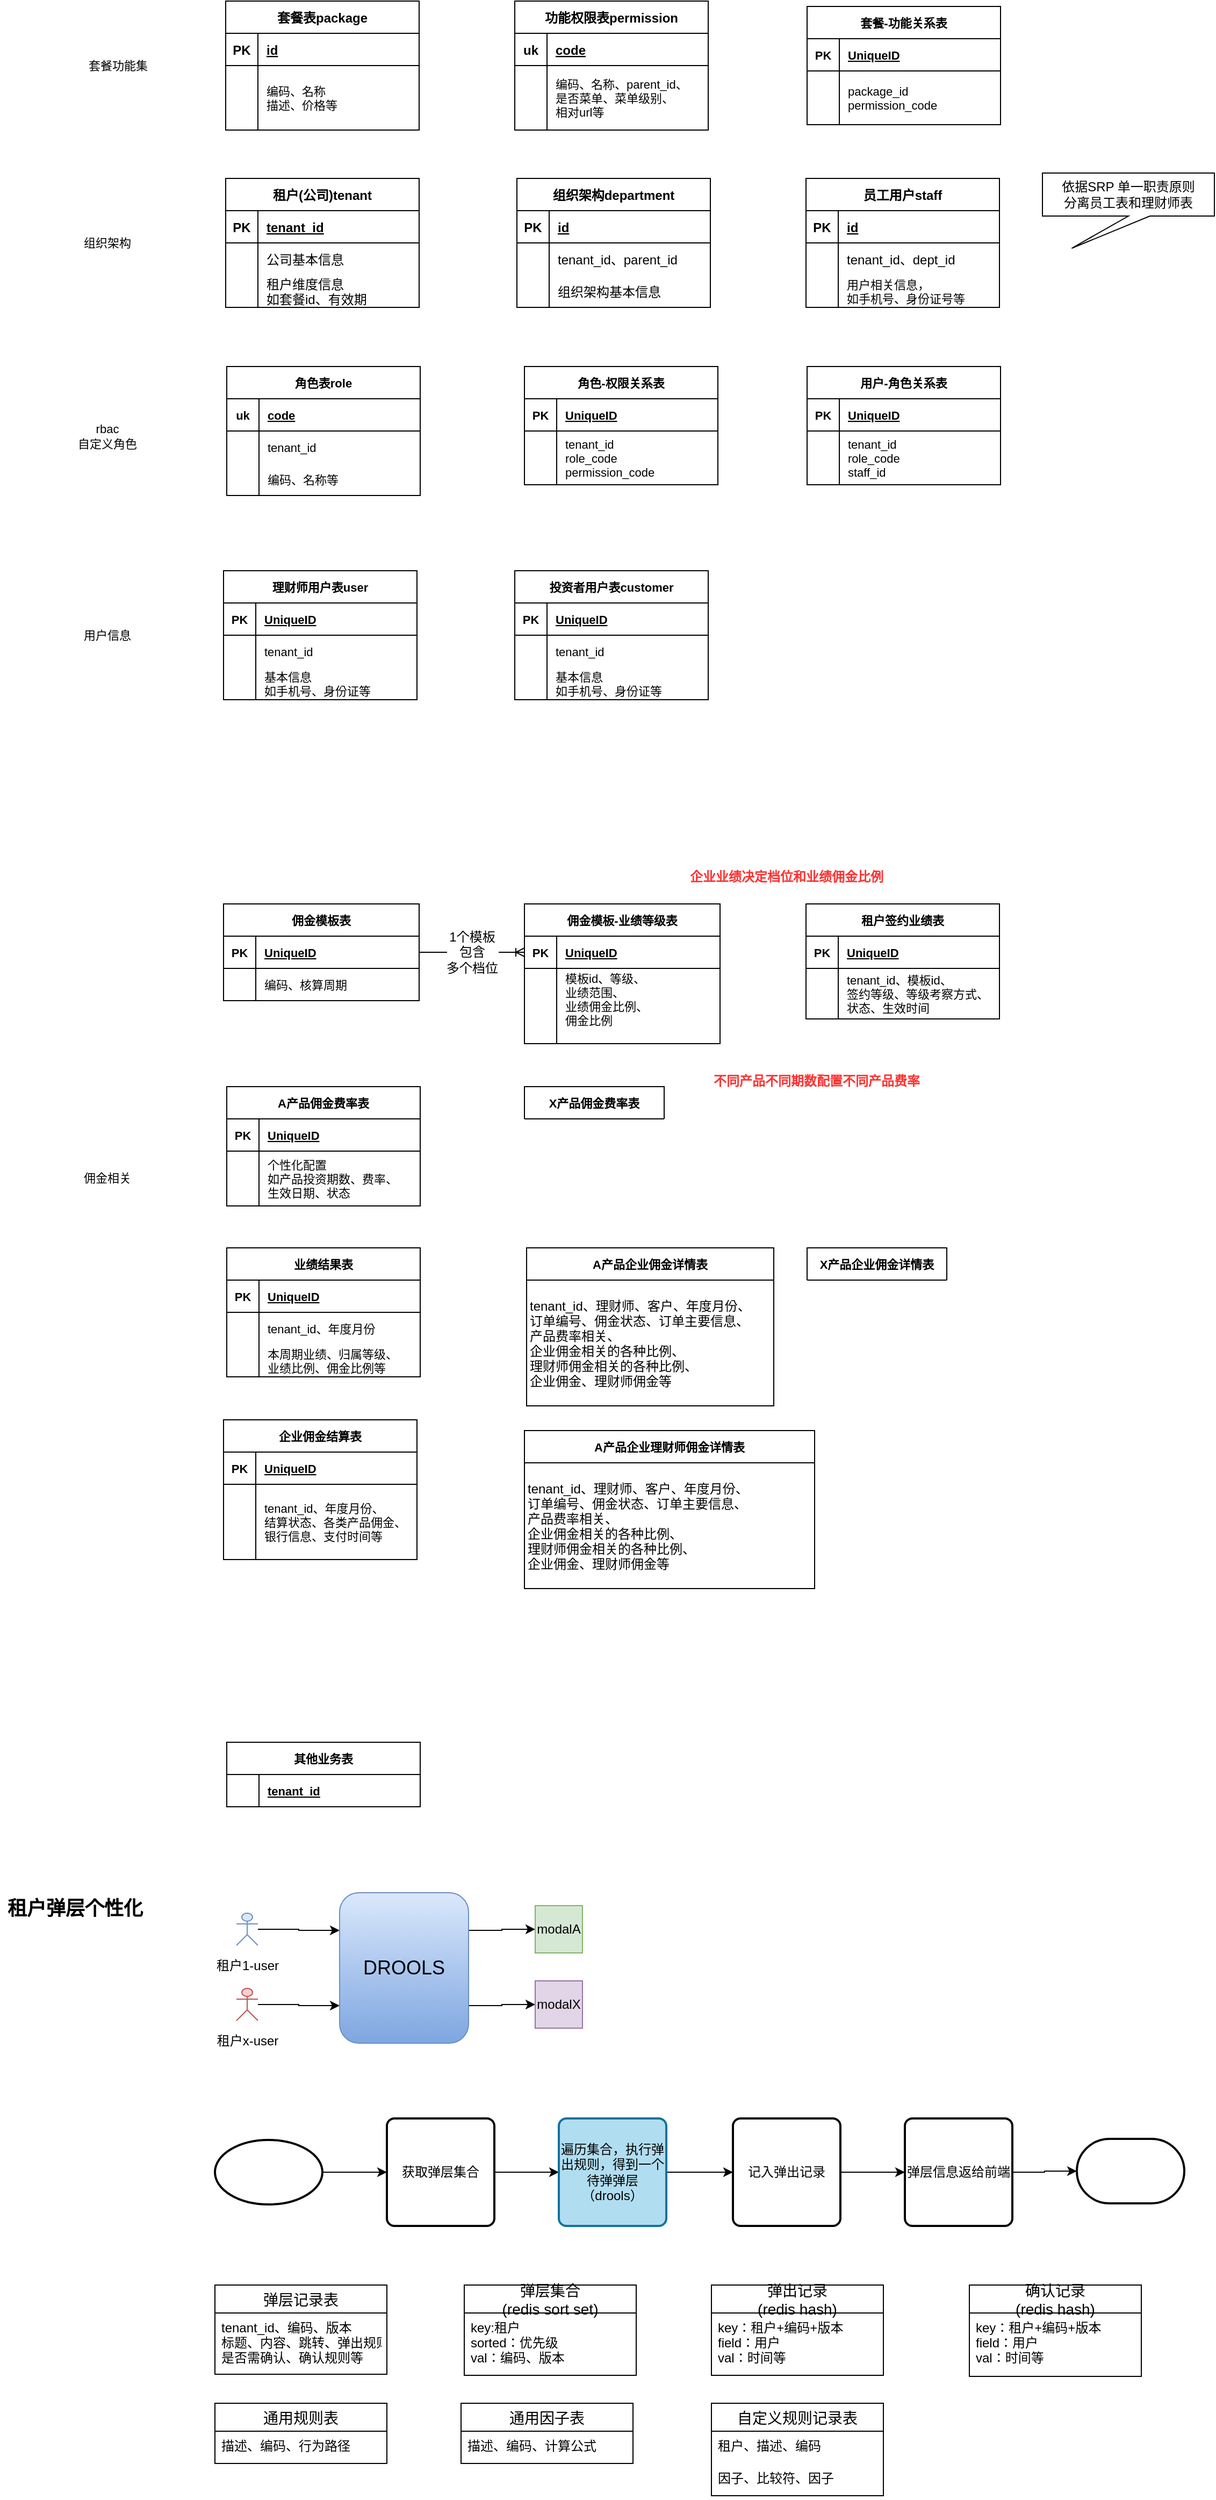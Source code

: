 <mxfile version="21.1.2" type="github">
  <diagram id="maClWrOg7QgQ0Ohysuew" name="第 1 页">
    <mxGraphModel dx="2784" dy="457" grid="1" gridSize="10" guides="1" tooltips="1" connect="1" arrows="1" fold="1" page="1" pageScale="1" pageWidth="827" pageHeight="1169" math="0" shadow="0">
      <root>
        <mxCell id="0" />
        <mxCell id="1" parent="0" />
        <mxCell id="e-nBvMjl9bTTZadjFj62-1" value="租户(公司)tenant" style="shape=table;startSize=30;container=1;collapsible=1;childLayout=tableLayout;fixedRows=1;rowLines=0;fontStyle=1;align=center;resizeLast=1;" parent="1" vertex="1">
          <mxGeometry x="-800" y="205" width="180" height="120" as="geometry" />
        </mxCell>
        <mxCell id="e-nBvMjl9bTTZadjFj62-2" value="" style="shape=tableRow;horizontal=0;startSize=0;swimlaneHead=0;swimlaneBody=0;fillColor=none;collapsible=0;dropTarget=0;points=[[0,0.5],[1,0.5]];portConstraint=eastwest;top=0;left=0;right=0;bottom=1;" parent="e-nBvMjl9bTTZadjFj62-1" vertex="1">
          <mxGeometry y="30" width="180" height="30" as="geometry" />
        </mxCell>
        <mxCell id="e-nBvMjl9bTTZadjFj62-3" value="PK" style="shape=partialRectangle;connectable=0;fillColor=none;top=0;left=0;bottom=0;right=0;fontStyle=1;overflow=hidden;" parent="e-nBvMjl9bTTZadjFj62-2" vertex="1">
          <mxGeometry width="30" height="30" as="geometry">
            <mxRectangle width="30" height="30" as="alternateBounds" />
          </mxGeometry>
        </mxCell>
        <mxCell id="e-nBvMjl9bTTZadjFj62-4" value="tenant_id" style="shape=partialRectangle;connectable=0;fillColor=none;top=0;left=0;bottom=0;right=0;align=left;spacingLeft=6;fontStyle=5;overflow=hidden;" parent="e-nBvMjl9bTTZadjFj62-2" vertex="1">
          <mxGeometry x="30" width="150" height="30" as="geometry">
            <mxRectangle width="150" height="30" as="alternateBounds" />
          </mxGeometry>
        </mxCell>
        <mxCell id="e-nBvMjl9bTTZadjFj62-5" value="" style="shape=tableRow;horizontal=0;startSize=0;swimlaneHead=0;swimlaneBody=0;fillColor=none;collapsible=0;dropTarget=0;points=[[0,0.5],[1,0.5]];portConstraint=eastwest;top=0;left=0;right=0;bottom=0;" parent="e-nBvMjl9bTTZadjFj62-1" vertex="1">
          <mxGeometry y="60" width="180" height="30" as="geometry" />
        </mxCell>
        <mxCell id="e-nBvMjl9bTTZadjFj62-6" value="" style="shape=partialRectangle;connectable=0;fillColor=none;top=0;left=0;bottom=0;right=0;editable=1;overflow=hidden;" parent="e-nBvMjl9bTTZadjFj62-5" vertex="1">
          <mxGeometry width="30" height="30" as="geometry">
            <mxRectangle width="30" height="30" as="alternateBounds" />
          </mxGeometry>
        </mxCell>
        <mxCell id="e-nBvMjl9bTTZadjFj62-7" value="公司基本信息" style="shape=partialRectangle;connectable=0;fillColor=none;top=0;left=0;bottom=0;right=0;align=left;spacingLeft=6;overflow=hidden;" parent="e-nBvMjl9bTTZadjFj62-5" vertex="1">
          <mxGeometry x="30" width="150" height="30" as="geometry">
            <mxRectangle width="150" height="30" as="alternateBounds" />
          </mxGeometry>
        </mxCell>
        <mxCell id="e-nBvMjl9bTTZadjFj62-8" value="" style="shape=tableRow;horizontal=0;startSize=0;swimlaneHead=0;swimlaneBody=0;fillColor=none;collapsible=0;dropTarget=0;points=[[0,0.5],[1,0.5]];portConstraint=eastwest;top=0;left=0;right=0;bottom=0;" parent="e-nBvMjl9bTTZadjFj62-1" vertex="1">
          <mxGeometry y="90" width="180" height="30" as="geometry" />
        </mxCell>
        <mxCell id="e-nBvMjl9bTTZadjFj62-9" value="" style="shape=partialRectangle;connectable=0;fillColor=none;top=0;left=0;bottom=0;right=0;editable=1;overflow=hidden;" parent="e-nBvMjl9bTTZadjFj62-8" vertex="1">
          <mxGeometry width="30" height="30" as="geometry">
            <mxRectangle width="30" height="30" as="alternateBounds" />
          </mxGeometry>
        </mxCell>
        <mxCell id="e-nBvMjl9bTTZadjFj62-10" value="租户维度信息&#xa;如套餐id、有效期" style="shape=partialRectangle;connectable=0;fillColor=none;top=0;left=0;bottom=0;right=0;align=left;spacingLeft=6;overflow=hidden;" parent="e-nBvMjl9bTTZadjFj62-8" vertex="1">
          <mxGeometry x="30" width="150" height="30" as="geometry">
            <mxRectangle width="150" height="30" as="alternateBounds" />
          </mxGeometry>
        </mxCell>
        <mxCell id="e-nBvMjl9bTTZadjFj62-14" value="组织架构department" style="shape=table;startSize=30;container=1;collapsible=1;childLayout=tableLayout;fixedRows=1;rowLines=0;fontStyle=1;align=center;resizeLast=1;" parent="1" vertex="1">
          <mxGeometry x="-529" y="205" width="180" height="120" as="geometry" />
        </mxCell>
        <mxCell id="e-nBvMjl9bTTZadjFj62-15" value="" style="shape=tableRow;horizontal=0;startSize=0;swimlaneHead=0;swimlaneBody=0;fillColor=none;collapsible=0;dropTarget=0;points=[[0,0.5],[1,0.5]];portConstraint=eastwest;top=0;left=0;right=0;bottom=1;" parent="e-nBvMjl9bTTZadjFj62-14" vertex="1">
          <mxGeometry y="30" width="180" height="30" as="geometry" />
        </mxCell>
        <mxCell id="e-nBvMjl9bTTZadjFj62-16" value="PK" style="shape=partialRectangle;connectable=0;fillColor=none;top=0;left=0;bottom=0;right=0;fontStyle=1;overflow=hidden;" parent="e-nBvMjl9bTTZadjFj62-15" vertex="1">
          <mxGeometry width="30" height="30" as="geometry">
            <mxRectangle width="30" height="30" as="alternateBounds" />
          </mxGeometry>
        </mxCell>
        <mxCell id="e-nBvMjl9bTTZadjFj62-17" value="id" style="shape=partialRectangle;connectable=0;fillColor=none;top=0;left=0;bottom=0;right=0;align=left;spacingLeft=6;fontStyle=5;overflow=hidden;" parent="e-nBvMjl9bTTZadjFj62-15" vertex="1">
          <mxGeometry x="30" width="150" height="30" as="geometry">
            <mxRectangle width="150" height="30" as="alternateBounds" />
          </mxGeometry>
        </mxCell>
        <mxCell id="e-nBvMjl9bTTZadjFj62-18" value="" style="shape=tableRow;horizontal=0;startSize=0;swimlaneHead=0;swimlaneBody=0;fillColor=none;collapsible=0;dropTarget=0;points=[[0,0.5],[1,0.5]];portConstraint=eastwest;top=0;left=0;right=0;bottom=0;" parent="e-nBvMjl9bTTZadjFj62-14" vertex="1">
          <mxGeometry y="60" width="180" height="30" as="geometry" />
        </mxCell>
        <mxCell id="e-nBvMjl9bTTZadjFj62-19" value="" style="shape=partialRectangle;connectable=0;fillColor=none;top=0;left=0;bottom=0;right=0;editable=1;overflow=hidden;" parent="e-nBvMjl9bTTZadjFj62-18" vertex="1">
          <mxGeometry width="30" height="30" as="geometry">
            <mxRectangle width="30" height="30" as="alternateBounds" />
          </mxGeometry>
        </mxCell>
        <mxCell id="e-nBvMjl9bTTZadjFj62-20" value="tenant_id、parent_id" style="shape=partialRectangle;connectable=0;fillColor=none;top=0;left=0;bottom=0;right=0;align=left;spacingLeft=6;overflow=hidden;" parent="e-nBvMjl9bTTZadjFj62-18" vertex="1">
          <mxGeometry x="30" width="150" height="30" as="geometry">
            <mxRectangle width="150" height="30" as="alternateBounds" />
          </mxGeometry>
        </mxCell>
        <mxCell id="e-nBvMjl9bTTZadjFj62-21" value="" style="shape=tableRow;horizontal=0;startSize=0;swimlaneHead=0;swimlaneBody=0;fillColor=none;collapsible=0;dropTarget=0;points=[[0,0.5],[1,0.5]];portConstraint=eastwest;top=0;left=0;right=0;bottom=0;" parent="e-nBvMjl9bTTZadjFj62-14" vertex="1">
          <mxGeometry y="90" width="180" height="30" as="geometry" />
        </mxCell>
        <mxCell id="e-nBvMjl9bTTZadjFj62-22" value="" style="shape=partialRectangle;connectable=0;fillColor=none;top=0;left=0;bottom=0;right=0;editable=1;overflow=hidden;" parent="e-nBvMjl9bTTZadjFj62-21" vertex="1">
          <mxGeometry width="30" height="30" as="geometry">
            <mxRectangle width="30" height="30" as="alternateBounds" />
          </mxGeometry>
        </mxCell>
        <mxCell id="e-nBvMjl9bTTZadjFj62-23" value="组织架构基本信息" style="shape=partialRectangle;connectable=0;fillColor=none;top=0;left=0;bottom=0;right=0;align=left;spacingLeft=6;overflow=hidden;" parent="e-nBvMjl9bTTZadjFj62-21" vertex="1">
          <mxGeometry x="30" width="150" height="30" as="geometry">
            <mxRectangle width="150" height="30" as="alternateBounds" />
          </mxGeometry>
        </mxCell>
        <mxCell id="e-nBvMjl9bTTZadjFj62-28" value="员工用户staff" style="shape=table;startSize=30;container=1;collapsible=1;childLayout=tableLayout;fixedRows=1;rowLines=0;fontStyle=1;align=center;resizeLast=1;" parent="1" vertex="1">
          <mxGeometry x="-260" y="205" width="180" height="120" as="geometry" />
        </mxCell>
        <mxCell id="e-nBvMjl9bTTZadjFj62-29" value="" style="shape=tableRow;horizontal=0;startSize=0;swimlaneHead=0;swimlaneBody=0;fillColor=none;collapsible=0;dropTarget=0;points=[[0,0.5],[1,0.5]];portConstraint=eastwest;top=0;left=0;right=0;bottom=1;" parent="e-nBvMjl9bTTZadjFj62-28" vertex="1">
          <mxGeometry y="30" width="180" height="30" as="geometry" />
        </mxCell>
        <mxCell id="e-nBvMjl9bTTZadjFj62-30" value="PK" style="shape=partialRectangle;connectable=0;fillColor=none;top=0;left=0;bottom=0;right=0;fontStyle=1;overflow=hidden;" parent="e-nBvMjl9bTTZadjFj62-29" vertex="1">
          <mxGeometry width="30" height="30" as="geometry">
            <mxRectangle width="30" height="30" as="alternateBounds" />
          </mxGeometry>
        </mxCell>
        <mxCell id="e-nBvMjl9bTTZadjFj62-31" value="id" style="shape=partialRectangle;connectable=0;fillColor=none;top=0;left=0;bottom=0;right=0;align=left;spacingLeft=6;fontStyle=5;overflow=hidden;" parent="e-nBvMjl9bTTZadjFj62-29" vertex="1">
          <mxGeometry x="30" width="150" height="30" as="geometry">
            <mxRectangle width="150" height="30" as="alternateBounds" />
          </mxGeometry>
        </mxCell>
        <mxCell id="e-nBvMjl9bTTZadjFj62-32" value="" style="shape=tableRow;horizontal=0;startSize=0;swimlaneHead=0;swimlaneBody=0;fillColor=none;collapsible=0;dropTarget=0;points=[[0,0.5],[1,0.5]];portConstraint=eastwest;top=0;left=0;right=0;bottom=0;" parent="e-nBvMjl9bTTZadjFj62-28" vertex="1">
          <mxGeometry y="60" width="180" height="30" as="geometry" />
        </mxCell>
        <mxCell id="e-nBvMjl9bTTZadjFj62-33" value="" style="shape=partialRectangle;connectable=0;fillColor=none;top=0;left=0;bottom=0;right=0;editable=1;overflow=hidden;" parent="e-nBvMjl9bTTZadjFj62-32" vertex="1">
          <mxGeometry width="30" height="30" as="geometry">
            <mxRectangle width="30" height="30" as="alternateBounds" />
          </mxGeometry>
        </mxCell>
        <mxCell id="e-nBvMjl9bTTZadjFj62-34" value="tenant_id、dept_id" style="shape=partialRectangle;connectable=0;fillColor=none;top=0;left=0;bottom=0;right=0;align=left;spacingLeft=6;overflow=hidden;" parent="e-nBvMjl9bTTZadjFj62-32" vertex="1">
          <mxGeometry x="30" width="150" height="30" as="geometry">
            <mxRectangle width="150" height="30" as="alternateBounds" />
          </mxGeometry>
        </mxCell>
        <mxCell id="e-nBvMjl9bTTZadjFj62-35" value="" style="shape=tableRow;horizontal=0;startSize=0;swimlaneHead=0;swimlaneBody=0;fillColor=none;collapsible=0;dropTarget=0;points=[[0,0.5],[1,0.5]];portConstraint=eastwest;top=0;left=0;right=0;bottom=0;" parent="e-nBvMjl9bTTZadjFj62-28" vertex="1">
          <mxGeometry y="90" width="180" height="30" as="geometry" />
        </mxCell>
        <mxCell id="e-nBvMjl9bTTZadjFj62-36" value="" style="shape=partialRectangle;connectable=0;fillColor=none;top=0;left=0;bottom=0;right=0;editable=1;overflow=hidden;" parent="e-nBvMjl9bTTZadjFj62-35" vertex="1">
          <mxGeometry width="30" height="30" as="geometry">
            <mxRectangle width="30" height="30" as="alternateBounds" />
          </mxGeometry>
        </mxCell>
        <mxCell id="e-nBvMjl9bTTZadjFj62-37" value="用户相关信息，&#xa;如手机号、身份证号等" style="shape=partialRectangle;connectable=0;fillColor=none;top=0;left=0;bottom=0;right=0;align=left;spacingLeft=6;overflow=hidden;fontSize=11;" parent="e-nBvMjl9bTTZadjFj62-35" vertex="1">
          <mxGeometry x="30" width="150" height="30" as="geometry">
            <mxRectangle width="150" height="30" as="alternateBounds" />
          </mxGeometry>
        </mxCell>
        <mxCell id="e-nBvMjl9bTTZadjFj62-41" value="功能权限表permission" style="shape=table;startSize=30;container=1;collapsible=1;childLayout=tableLayout;fixedRows=1;rowLines=0;fontStyle=1;align=center;resizeLast=1;" parent="1" vertex="1">
          <mxGeometry x="-531" y="40" width="180" height="120" as="geometry" />
        </mxCell>
        <mxCell id="e-nBvMjl9bTTZadjFj62-42" value="" style="shape=tableRow;horizontal=0;startSize=0;swimlaneHead=0;swimlaneBody=0;fillColor=none;collapsible=0;dropTarget=0;points=[[0,0.5],[1,0.5]];portConstraint=eastwest;top=0;left=0;right=0;bottom=1;" parent="e-nBvMjl9bTTZadjFj62-41" vertex="1">
          <mxGeometry y="30" width="180" height="30" as="geometry" />
        </mxCell>
        <mxCell id="e-nBvMjl9bTTZadjFj62-43" value="uk" style="shape=partialRectangle;connectable=0;fillColor=none;top=0;left=0;bottom=0;right=0;fontStyle=1;overflow=hidden;" parent="e-nBvMjl9bTTZadjFj62-42" vertex="1">
          <mxGeometry width="30" height="30" as="geometry">
            <mxRectangle width="30" height="30" as="alternateBounds" />
          </mxGeometry>
        </mxCell>
        <mxCell id="e-nBvMjl9bTTZadjFj62-44" value="code" style="shape=partialRectangle;connectable=0;fillColor=none;top=0;left=0;bottom=0;right=0;align=left;spacingLeft=6;fontStyle=5;overflow=hidden;" parent="e-nBvMjl9bTTZadjFj62-42" vertex="1">
          <mxGeometry x="30" width="150" height="30" as="geometry">
            <mxRectangle width="150" height="30" as="alternateBounds" />
          </mxGeometry>
        </mxCell>
        <mxCell id="e-nBvMjl9bTTZadjFj62-48" value="" style="shape=tableRow;horizontal=0;startSize=0;swimlaneHead=0;swimlaneBody=0;fillColor=none;collapsible=0;dropTarget=0;points=[[0,0.5],[1,0.5]];portConstraint=eastwest;top=0;left=0;right=0;bottom=0;" parent="e-nBvMjl9bTTZadjFj62-41" vertex="1">
          <mxGeometry y="60" width="180" height="60" as="geometry" />
        </mxCell>
        <mxCell id="e-nBvMjl9bTTZadjFj62-49" value="" style="shape=partialRectangle;connectable=0;fillColor=none;top=0;left=0;bottom=0;right=0;editable=1;overflow=hidden;" parent="e-nBvMjl9bTTZadjFj62-48" vertex="1">
          <mxGeometry width="30" height="60" as="geometry">
            <mxRectangle width="30" height="60" as="alternateBounds" />
          </mxGeometry>
        </mxCell>
        <mxCell id="e-nBvMjl9bTTZadjFj62-50" value="编码、名称、parent_id、&#xa;是否菜单、菜单级别、&#xa;相对url等" style="shape=partialRectangle;connectable=0;fillColor=none;top=0;left=0;bottom=0;right=0;align=left;spacingLeft=6;overflow=hidden;fontSize=11;" parent="e-nBvMjl9bTTZadjFj62-48" vertex="1">
          <mxGeometry x="30" width="150" height="60" as="geometry">
            <mxRectangle width="150" height="60" as="alternateBounds" />
          </mxGeometry>
        </mxCell>
        <mxCell id="e-nBvMjl9bTTZadjFj62-54" value="角色表role" style="shape=table;startSize=30;container=1;collapsible=1;childLayout=tableLayout;fixedRows=1;rowLines=0;fontStyle=1;align=center;resizeLast=1;fontSize=11;" parent="1" vertex="1">
          <mxGeometry x="-799" y="380" width="180" height="120" as="geometry" />
        </mxCell>
        <mxCell id="e-nBvMjl9bTTZadjFj62-55" value="" style="shape=tableRow;horizontal=0;startSize=0;swimlaneHead=0;swimlaneBody=0;fillColor=none;collapsible=0;dropTarget=0;points=[[0,0.5],[1,0.5]];portConstraint=eastwest;top=0;left=0;right=0;bottom=1;fontSize=11;" parent="e-nBvMjl9bTTZadjFj62-54" vertex="1">
          <mxGeometry y="30" width="180" height="30" as="geometry" />
        </mxCell>
        <mxCell id="e-nBvMjl9bTTZadjFj62-56" value="uk" style="shape=partialRectangle;connectable=0;fillColor=none;top=0;left=0;bottom=0;right=0;fontStyle=1;overflow=hidden;fontSize=11;" parent="e-nBvMjl9bTTZadjFj62-55" vertex="1">
          <mxGeometry width="30" height="30" as="geometry">
            <mxRectangle width="30" height="30" as="alternateBounds" />
          </mxGeometry>
        </mxCell>
        <mxCell id="e-nBvMjl9bTTZadjFj62-57" value="code" style="shape=partialRectangle;connectable=0;fillColor=none;top=0;left=0;bottom=0;right=0;align=left;spacingLeft=6;fontStyle=5;overflow=hidden;fontSize=11;" parent="e-nBvMjl9bTTZadjFj62-55" vertex="1">
          <mxGeometry x="30" width="150" height="30" as="geometry">
            <mxRectangle width="150" height="30" as="alternateBounds" />
          </mxGeometry>
        </mxCell>
        <mxCell id="e-nBvMjl9bTTZadjFj62-58" value="" style="shape=tableRow;horizontal=0;startSize=0;swimlaneHead=0;swimlaneBody=0;fillColor=none;collapsible=0;dropTarget=0;points=[[0,0.5],[1,0.5]];portConstraint=eastwest;top=0;left=0;right=0;bottom=0;fontSize=11;" parent="e-nBvMjl9bTTZadjFj62-54" vertex="1">
          <mxGeometry y="60" width="180" height="30" as="geometry" />
        </mxCell>
        <mxCell id="e-nBvMjl9bTTZadjFj62-59" value="" style="shape=partialRectangle;connectable=0;fillColor=none;top=0;left=0;bottom=0;right=0;editable=1;overflow=hidden;fontSize=11;" parent="e-nBvMjl9bTTZadjFj62-58" vertex="1">
          <mxGeometry width="30" height="30" as="geometry">
            <mxRectangle width="30" height="30" as="alternateBounds" />
          </mxGeometry>
        </mxCell>
        <mxCell id="e-nBvMjl9bTTZadjFj62-60" value="tenant_id" style="shape=partialRectangle;connectable=0;fillColor=none;top=0;left=0;bottom=0;right=0;align=left;spacingLeft=6;overflow=hidden;fontSize=11;" parent="e-nBvMjl9bTTZadjFj62-58" vertex="1">
          <mxGeometry x="30" width="150" height="30" as="geometry">
            <mxRectangle width="150" height="30" as="alternateBounds" />
          </mxGeometry>
        </mxCell>
        <mxCell id="e-nBvMjl9bTTZadjFj62-61" value="" style="shape=tableRow;horizontal=0;startSize=0;swimlaneHead=0;swimlaneBody=0;fillColor=none;collapsible=0;dropTarget=0;points=[[0,0.5],[1,0.5]];portConstraint=eastwest;top=0;left=0;right=0;bottom=0;fontSize=11;" parent="e-nBvMjl9bTTZadjFj62-54" vertex="1">
          <mxGeometry y="90" width="180" height="30" as="geometry" />
        </mxCell>
        <mxCell id="e-nBvMjl9bTTZadjFj62-62" value="" style="shape=partialRectangle;connectable=0;fillColor=none;top=0;left=0;bottom=0;right=0;editable=1;overflow=hidden;fontSize=11;" parent="e-nBvMjl9bTTZadjFj62-61" vertex="1">
          <mxGeometry width="30" height="30" as="geometry">
            <mxRectangle width="30" height="30" as="alternateBounds" />
          </mxGeometry>
        </mxCell>
        <mxCell id="e-nBvMjl9bTTZadjFj62-63" value="编码、名称等" style="shape=partialRectangle;connectable=0;fillColor=none;top=0;left=0;bottom=0;right=0;align=left;spacingLeft=6;overflow=hidden;fontSize=11;" parent="e-nBvMjl9bTTZadjFj62-61" vertex="1">
          <mxGeometry x="30" width="150" height="30" as="geometry">
            <mxRectangle width="150" height="30" as="alternateBounds" />
          </mxGeometry>
        </mxCell>
        <mxCell id="e-nBvMjl9bTTZadjFj62-67" value="角色-权限关系表" style="shape=table;startSize=30;container=1;collapsible=1;childLayout=tableLayout;fixedRows=1;rowLines=0;fontStyle=1;align=center;resizeLast=1;fontSize=11;" parent="1" vertex="1">
          <mxGeometry x="-522" y="380" width="180" height="110" as="geometry" />
        </mxCell>
        <mxCell id="e-nBvMjl9bTTZadjFj62-68" value="" style="shape=tableRow;horizontal=0;startSize=0;swimlaneHead=0;swimlaneBody=0;fillColor=none;collapsible=0;dropTarget=0;points=[[0,0.5],[1,0.5]];portConstraint=eastwest;top=0;left=0;right=0;bottom=1;fontSize=11;" parent="e-nBvMjl9bTTZadjFj62-67" vertex="1">
          <mxGeometry y="30" width="180" height="30" as="geometry" />
        </mxCell>
        <mxCell id="e-nBvMjl9bTTZadjFj62-69" value="PK" style="shape=partialRectangle;connectable=0;fillColor=none;top=0;left=0;bottom=0;right=0;fontStyle=1;overflow=hidden;fontSize=11;" parent="e-nBvMjl9bTTZadjFj62-68" vertex="1">
          <mxGeometry width="30" height="30" as="geometry">
            <mxRectangle width="30" height="30" as="alternateBounds" />
          </mxGeometry>
        </mxCell>
        <mxCell id="e-nBvMjl9bTTZadjFj62-70" value="UniqueID" style="shape=partialRectangle;connectable=0;fillColor=none;top=0;left=0;bottom=0;right=0;align=left;spacingLeft=6;fontStyle=5;overflow=hidden;fontSize=11;" parent="e-nBvMjl9bTTZadjFj62-68" vertex="1">
          <mxGeometry x="30" width="150" height="30" as="geometry">
            <mxRectangle width="150" height="30" as="alternateBounds" />
          </mxGeometry>
        </mxCell>
        <mxCell id="e-nBvMjl9bTTZadjFj62-71" value="" style="shape=tableRow;horizontal=0;startSize=0;swimlaneHead=0;swimlaneBody=0;fillColor=none;collapsible=0;dropTarget=0;points=[[0,0.5],[1,0.5]];portConstraint=eastwest;top=0;left=0;right=0;bottom=0;fontSize=11;" parent="e-nBvMjl9bTTZadjFj62-67" vertex="1">
          <mxGeometry y="60" width="180" height="50" as="geometry" />
        </mxCell>
        <mxCell id="e-nBvMjl9bTTZadjFj62-72" value="" style="shape=partialRectangle;connectable=0;fillColor=none;top=0;left=0;bottom=0;right=0;editable=1;overflow=hidden;fontSize=11;" parent="e-nBvMjl9bTTZadjFj62-71" vertex="1">
          <mxGeometry width="30" height="50" as="geometry">
            <mxRectangle width="30" height="50" as="alternateBounds" />
          </mxGeometry>
        </mxCell>
        <mxCell id="e-nBvMjl9bTTZadjFj62-73" value="tenant_id&#xa;role_code&#xa;permission_code" style="shape=partialRectangle;connectable=0;fillColor=none;top=0;left=0;bottom=0;right=0;align=left;spacingLeft=6;overflow=hidden;fontSize=11;" parent="e-nBvMjl9bTTZadjFj62-71" vertex="1">
          <mxGeometry x="30" width="150" height="50" as="geometry">
            <mxRectangle width="150" height="50" as="alternateBounds" />
          </mxGeometry>
        </mxCell>
        <mxCell id="e-nBvMjl9bTTZadjFj62-80" value="用户-角色关系表" style="shape=table;startSize=30;container=1;collapsible=1;childLayout=tableLayout;fixedRows=1;rowLines=0;fontStyle=1;align=center;resizeLast=1;fontSize=11;" parent="1" vertex="1">
          <mxGeometry x="-259" y="380" width="180" height="110" as="geometry" />
        </mxCell>
        <mxCell id="e-nBvMjl9bTTZadjFj62-81" value="" style="shape=tableRow;horizontal=0;startSize=0;swimlaneHead=0;swimlaneBody=0;fillColor=none;collapsible=0;dropTarget=0;points=[[0,0.5],[1,0.5]];portConstraint=eastwest;top=0;left=0;right=0;bottom=1;fontSize=11;" parent="e-nBvMjl9bTTZadjFj62-80" vertex="1">
          <mxGeometry y="30" width="180" height="30" as="geometry" />
        </mxCell>
        <mxCell id="e-nBvMjl9bTTZadjFj62-82" value="PK" style="shape=partialRectangle;connectable=0;fillColor=none;top=0;left=0;bottom=0;right=0;fontStyle=1;overflow=hidden;fontSize=11;" parent="e-nBvMjl9bTTZadjFj62-81" vertex="1">
          <mxGeometry width="30" height="30" as="geometry">
            <mxRectangle width="30" height="30" as="alternateBounds" />
          </mxGeometry>
        </mxCell>
        <mxCell id="e-nBvMjl9bTTZadjFj62-83" value="UniqueID" style="shape=partialRectangle;connectable=0;fillColor=none;top=0;left=0;bottom=0;right=0;align=left;spacingLeft=6;fontStyle=5;overflow=hidden;fontSize=11;" parent="e-nBvMjl9bTTZadjFj62-81" vertex="1">
          <mxGeometry x="30" width="150" height="30" as="geometry">
            <mxRectangle width="150" height="30" as="alternateBounds" />
          </mxGeometry>
        </mxCell>
        <mxCell id="e-nBvMjl9bTTZadjFj62-84" value="" style="shape=tableRow;horizontal=0;startSize=0;swimlaneHead=0;swimlaneBody=0;fillColor=none;collapsible=0;dropTarget=0;points=[[0,0.5],[1,0.5]];portConstraint=eastwest;top=0;left=0;right=0;bottom=0;fontSize=11;" parent="e-nBvMjl9bTTZadjFj62-80" vertex="1">
          <mxGeometry y="60" width="180" height="50" as="geometry" />
        </mxCell>
        <mxCell id="e-nBvMjl9bTTZadjFj62-85" value="" style="shape=partialRectangle;connectable=0;fillColor=none;top=0;left=0;bottom=0;right=0;editable=1;overflow=hidden;fontSize=11;" parent="e-nBvMjl9bTTZadjFj62-84" vertex="1">
          <mxGeometry width="30" height="50" as="geometry">
            <mxRectangle width="30" height="50" as="alternateBounds" />
          </mxGeometry>
        </mxCell>
        <mxCell id="e-nBvMjl9bTTZadjFj62-86" value="tenant_id&#xa;role_code&#xa;staff_id" style="shape=partialRectangle;connectable=0;fillColor=none;top=0;left=0;bottom=0;right=0;align=left;spacingLeft=6;overflow=hidden;fontSize=11;" parent="e-nBvMjl9bTTZadjFj62-84" vertex="1">
          <mxGeometry x="30" width="150" height="50" as="geometry">
            <mxRectangle width="150" height="50" as="alternateBounds" />
          </mxGeometry>
        </mxCell>
        <mxCell id="e-nBvMjl9bTTZadjFj62-93" value="理财师用户表user" style="shape=table;startSize=30;container=1;collapsible=1;childLayout=tableLayout;fixedRows=1;rowLines=0;fontStyle=1;align=center;resizeLast=1;fontSize=11;" parent="1" vertex="1">
          <mxGeometry x="-802" y="570" width="180" height="120" as="geometry" />
        </mxCell>
        <mxCell id="e-nBvMjl9bTTZadjFj62-94" value="" style="shape=tableRow;horizontal=0;startSize=0;swimlaneHead=0;swimlaneBody=0;fillColor=none;collapsible=0;dropTarget=0;points=[[0,0.5],[1,0.5]];portConstraint=eastwest;top=0;left=0;right=0;bottom=1;fontSize=11;" parent="e-nBvMjl9bTTZadjFj62-93" vertex="1">
          <mxGeometry y="30" width="180" height="30" as="geometry" />
        </mxCell>
        <mxCell id="e-nBvMjl9bTTZadjFj62-95" value="PK" style="shape=partialRectangle;connectable=0;fillColor=none;top=0;left=0;bottom=0;right=0;fontStyle=1;overflow=hidden;fontSize=11;" parent="e-nBvMjl9bTTZadjFj62-94" vertex="1">
          <mxGeometry width="30" height="30" as="geometry">
            <mxRectangle width="30" height="30" as="alternateBounds" />
          </mxGeometry>
        </mxCell>
        <mxCell id="e-nBvMjl9bTTZadjFj62-96" value="UniqueID" style="shape=partialRectangle;connectable=0;fillColor=none;top=0;left=0;bottom=0;right=0;align=left;spacingLeft=6;fontStyle=5;overflow=hidden;fontSize=11;" parent="e-nBvMjl9bTTZadjFj62-94" vertex="1">
          <mxGeometry x="30" width="150" height="30" as="geometry">
            <mxRectangle width="150" height="30" as="alternateBounds" />
          </mxGeometry>
        </mxCell>
        <mxCell id="e-nBvMjl9bTTZadjFj62-97" value="" style="shape=tableRow;horizontal=0;startSize=0;swimlaneHead=0;swimlaneBody=0;fillColor=none;collapsible=0;dropTarget=0;points=[[0,0.5],[1,0.5]];portConstraint=eastwest;top=0;left=0;right=0;bottom=0;fontSize=11;" parent="e-nBvMjl9bTTZadjFj62-93" vertex="1">
          <mxGeometry y="60" width="180" height="30" as="geometry" />
        </mxCell>
        <mxCell id="e-nBvMjl9bTTZadjFj62-98" value="" style="shape=partialRectangle;connectable=0;fillColor=none;top=0;left=0;bottom=0;right=0;editable=1;overflow=hidden;fontSize=11;" parent="e-nBvMjl9bTTZadjFj62-97" vertex="1">
          <mxGeometry width="30" height="30" as="geometry">
            <mxRectangle width="30" height="30" as="alternateBounds" />
          </mxGeometry>
        </mxCell>
        <mxCell id="e-nBvMjl9bTTZadjFj62-99" value="tenant_id" style="shape=partialRectangle;connectable=0;fillColor=none;top=0;left=0;bottom=0;right=0;align=left;spacingLeft=6;overflow=hidden;fontSize=11;" parent="e-nBvMjl9bTTZadjFj62-97" vertex="1">
          <mxGeometry x="30" width="150" height="30" as="geometry">
            <mxRectangle width="150" height="30" as="alternateBounds" />
          </mxGeometry>
        </mxCell>
        <mxCell id="e-nBvMjl9bTTZadjFj62-100" value="" style="shape=tableRow;horizontal=0;startSize=0;swimlaneHead=0;swimlaneBody=0;fillColor=none;collapsible=0;dropTarget=0;points=[[0,0.5],[1,0.5]];portConstraint=eastwest;top=0;left=0;right=0;bottom=0;fontSize=11;" parent="e-nBvMjl9bTTZadjFj62-93" vertex="1">
          <mxGeometry y="90" width="180" height="30" as="geometry" />
        </mxCell>
        <mxCell id="e-nBvMjl9bTTZadjFj62-101" value="" style="shape=partialRectangle;connectable=0;fillColor=none;top=0;left=0;bottom=0;right=0;editable=1;overflow=hidden;fontSize=11;" parent="e-nBvMjl9bTTZadjFj62-100" vertex="1">
          <mxGeometry width="30" height="30" as="geometry">
            <mxRectangle width="30" height="30" as="alternateBounds" />
          </mxGeometry>
        </mxCell>
        <mxCell id="e-nBvMjl9bTTZadjFj62-102" value="基本信息&#xa;如手机号、身份证等" style="shape=partialRectangle;connectable=0;fillColor=none;top=0;left=0;bottom=0;right=0;align=left;spacingLeft=6;overflow=hidden;fontSize=11;" parent="e-nBvMjl9bTTZadjFj62-100" vertex="1">
          <mxGeometry x="30" width="150" height="30" as="geometry">
            <mxRectangle width="150" height="30" as="alternateBounds" />
          </mxGeometry>
        </mxCell>
        <mxCell id="e-nBvMjl9bTTZadjFj62-106" value="其他业务表" style="shape=table;startSize=30;container=1;collapsible=1;childLayout=tableLayout;fixedRows=1;rowLines=0;fontStyle=1;align=center;resizeLast=1;fontSize=11;" parent="1" vertex="1">
          <mxGeometry x="-799" y="1660" width="180" height="60" as="geometry" />
        </mxCell>
        <mxCell id="e-nBvMjl9bTTZadjFj62-107" value="" style="shape=tableRow;horizontal=0;startSize=0;swimlaneHead=0;swimlaneBody=0;fillColor=none;collapsible=0;dropTarget=0;points=[[0,0.5],[1,0.5]];portConstraint=eastwest;top=0;left=0;right=0;bottom=1;fontSize=11;" parent="e-nBvMjl9bTTZadjFj62-106" vertex="1">
          <mxGeometry y="30" width="180" height="30" as="geometry" />
        </mxCell>
        <mxCell id="e-nBvMjl9bTTZadjFj62-108" value="" style="shape=partialRectangle;connectable=0;fillColor=none;top=0;left=0;bottom=0;right=0;fontStyle=1;overflow=hidden;fontSize=11;" parent="e-nBvMjl9bTTZadjFj62-107" vertex="1">
          <mxGeometry width="30" height="30" as="geometry">
            <mxRectangle width="30" height="30" as="alternateBounds" />
          </mxGeometry>
        </mxCell>
        <mxCell id="e-nBvMjl9bTTZadjFj62-109" value="tenant_id" style="shape=partialRectangle;connectable=0;fillColor=none;top=0;left=0;bottom=0;right=0;align=left;spacingLeft=6;fontStyle=5;overflow=hidden;fontSize=11;" parent="e-nBvMjl9bTTZadjFj62-107" vertex="1">
          <mxGeometry x="30" width="150" height="30" as="geometry">
            <mxRectangle width="150" height="30" as="alternateBounds" />
          </mxGeometry>
        </mxCell>
        <mxCell id="e-nBvMjl9bTTZadjFj62-119" value="投资者用户表customer" style="shape=table;startSize=30;container=1;collapsible=1;childLayout=tableLayout;fixedRows=1;rowLines=0;fontStyle=1;align=center;resizeLast=1;fontSize=11;" parent="1" vertex="1">
          <mxGeometry x="-531" y="570" width="180" height="120" as="geometry" />
        </mxCell>
        <mxCell id="e-nBvMjl9bTTZadjFj62-120" value="" style="shape=tableRow;horizontal=0;startSize=0;swimlaneHead=0;swimlaneBody=0;fillColor=none;collapsible=0;dropTarget=0;points=[[0,0.5],[1,0.5]];portConstraint=eastwest;top=0;left=0;right=0;bottom=1;fontSize=11;" parent="e-nBvMjl9bTTZadjFj62-119" vertex="1">
          <mxGeometry y="30" width="180" height="30" as="geometry" />
        </mxCell>
        <mxCell id="e-nBvMjl9bTTZadjFj62-121" value="PK" style="shape=partialRectangle;connectable=0;fillColor=none;top=0;left=0;bottom=0;right=0;fontStyle=1;overflow=hidden;fontSize=11;" parent="e-nBvMjl9bTTZadjFj62-120" vertex="1">
          <mxGeometry width="30" height="30" as="geometry">
            <mxRectangle width="30" height="30" as="alternateBounds" />
          </mxGeometry>
        </mxCell>
        <mxCell id="e-nBvMjl9bTTZadjFj62-122" value="UniqueID" style="shape=partialRectangle;connectable=0;fillColor=none;top=0;left=0;bottom=0;right=0;align=left;spacingLeft=6;fontStyle=5;overflow=hidden;fontSize=11;" parent="e-nBvMjl9bTTZadjFj62-120" vertex="1">
          <mxGeometry x="30" width="150" height="30" as="geometry">
            <mxRectangle width="150" height="30" as="alternateBounds" />
          </mxGeometry>
        </mxCell>
        <mxCell id="e-nBvMjl9bTTZadjFj62-123" value="" style="shape=tableRow;horizontal=0;startSize=0;swimlaneHead=0;swimlaneBody=0;fillColor=none;collapsible=0;dropTarget=0;points=[[0,0.5],[1,0.5]];portConstraint=eastwest;top=0;left=0;right=0;bottom=0;fontSize=11;" parent="e-nBvMjl9bTTZadjFj62-119" vertex="1">
          <mxGeometry y="60" width="180" height="30" as="geometry" />
        </mxCell>
        <mxCell id="e-nBvMjl9bTTZadjFj62-124" value="" style="shape=partialRectangle;connectable=0;fillColor=none;top=0;left=0;bottom=0;right=0;editable=1;overflow=hidden;fontSize=11;" parent="e-nBvMjl9bTTZadjFj62-123" vertex="1">
          <mxGeometry width="30" height="30" as="geometry">
            <mxRectangle width="30" height="30" as="alternateBounds" />
          </mxGeometry>
        </mxCell>
        <mxCell id="e-nBvMjl9bTTZadjFj62-125" value="tenant_id" style="shape=partialRectangle;connectable=0;fillColor=none;top=0;left=0;bottom=0;right=0;align=left;spacingLeft=6;overflow=hidden;fontSize=11;" parent="e-nBvMjl9bTTZadjFj62-123" vertex="1">
          <mxGeometry x="30" width="150" height="30" as="geometry">
            <mxRectangle width="150" height="30" as="alternateBounds" />
          </mxGeometry>
        </mxCell>
        <mxCell id="e-nBvMjl9bTTZadjFj62-126" value="" style="shape=tableRow;horizontal=0;startSize=0;swimlaneHead=0;swimlaneBody=0;fillColor=none;collapsible=0;dropTarget=0;points=[[0,0.5],[1,0.5]];portConstraint=eastwest;top=0;left=0;right=0;bottom=0;fontSize=11;" parent="e-nBvMjl9bTTZadjFj62-119" vertex="1">
          <mxGeometry y="90" width="180" height="30" as="geometry" />
        </mxCell>
        <mxCell id="e-nBvMjl9bTTZadjFj62-127" value="" style="shape=partialRectangle;connectable=0;fillColor=none;top=0;left=0;bottom=0;right=0;editable=1;overflow=hidden;fontSize=11;" parent="e-nBvMjl9bTTZadjFj62-126" vertex="1">
          <mxGeometry width="30" height="30" as="geometry">
            <mxRectangle width="30" height="30" as="alternateBounds" />
          </mxGeometry>
        </mxCell>
        <mxCell id="e-nBvMjl9bTTZadjFj62-128" value="基本信息&#xa;如手机号、身份证等" style="shape=partialRectangle;connectable=0;fillColor=none;top=0;left=0;bottom=0;right=0;align=left;spacingLeft=6;overflow=hidden;fontSize=11;" parent="e-nBvMjl9bTTZadjFj62-126" vertex="1">
          <mxGeometry x="30" width="150" height="30" as="geometry">
            <mxRectangle width="150" height="30" as="alternateBounds" />
          </mxGeometry>
        </mxCell>
        <mxCell id="9XLaZ2Aay8Pf5QV0UXbS-2" value="套餐表package" style="shape=table;startSize=30;container=1;collapsible=1;childLayout=tableLayout;fixedRows=1;rowLines=0;fontStyle=1;align=center;resizeLast=1;" parent="1" vertex="1">
          <mxGeometry x="-800" y="40" width="180" height="120" as="geometry" />
        </mxCell>
        <mxCell id="9XLaZ2Aay8Pf5QV0UXbS-3" value="" style="shape=tableRow;horizontal=0;startSize=0;swimlaneHead=0;swimlaneBody=0;fillColor=none;collapsible=0;dropTarget=0;points=[[0,0.5],[1,0.5]];portConstraint=eastwest;top=0;left=0;right=0;bottom=1;" parent="9XLaZ2Aay8Pf5QV0UXbS-2" vertex="1">
          <mxGeometry y="30" width="180" height="30" as="geometry" />
        </mxCell>
        <mxCell id="9XLaZ2Aay8Pf5QV0UXbS-4" value="PK" style="shape=partialRectangle;connectable=0;fillColor=none;top=0;left=0;bottom=0;right=0;fontStyle=1;overflow=hidden;" parent="9XLaZ2Aay8Pf5QV0UXbS-3" vertex="1">
          <mxGeometry width="30" height="30" as="geometry">
            <mxRectangle width="30" height="30" as="alternateBounds" />
          </mxGeometry>
        </mxCell>
        <mxCell id="9XLaZ2Aay8Pf5QV0UXbS-5" value="id" style="shape=partialRectangle;connectable=0;fillColor=none;top=0;left=0;bottom=0;right=0;align=left;spacingLeft=6;fontStyle=5;overflow=hidden;" parent="9XLaZ2Aay8Pf5QV0UXbS-3" vertex="1">
          <mxGeometry x="30" width="150" height="30" as="geometry">
            <mxRectangle width="150" height="30" as="alternateBounds" />
          </mxGeometry>
        </mxCell>
        <mxCell id="9XLaZ2Aay8Pf5QV0UXbS-6" value="" style="shape=tableRow;horizontal=0;startSize=0;swimlaneHead=0;swimlaneBody=0;fillColor=none;collapsible=0;dropTarget=0;points=[[0,0.5],[1,0.5]];portConstraint=eastwest;top=0;left=0;right=0;bottom=0;" parent="9XLaZ2Aay8Pf5QV0UXbS-2" vertex="1">
          <mxGeometry y="60" width="180" height="60" as="geometry" />
        </mxCell>
        <mxCell id="9XLaZ2Aay8Pf5QV0UXbS-7" value="" style="shape=partialRectangle;connectable=0;fillColor=none;top=0;left=0;bottom=0;right=0;editable=1;overflow=hidden;" parent="9XLaZ2Aay8Pf5QV0UXbS-6" vertex="1">
          <mxGeometry width="30" height="60" as="geometry">
            <mxRectangle width="30" height="60" as="alternateBounds" />
          </mxGeometry>
        </mxCell>
        <mxCell id="9XLaZ2Aay8Pf5QV0UXbS-8" value="编码、名称&#xa;描述、价格等" style="shape=partialRectangle;connectable=0;fillColor=none;top=0;left=0;bottom=0;right=0;align=left;spacingLeft=6;overflow=hidden;fontSize=11;" parent="9XLaZ2Aay8Pf5QV0UXbS-6" vertex="1">
          <mxGeometry x="30" width="150" height="60" as="geometry">
            <mxRectangle width="150" height="60" as="alternateBounds" />
          </mxGeometry>
        </mxCell>
        <mxCell id="9XLaZ2Aay8Pf5QV0UXbS-9" value="套餐-功能关系表" style="shape=table;startSize=30;container=1;collapsible=1;childLayout=tableLayout;fixedRows=1;rowLines=0;fontStyle=1;align=center;resizeLast=1;fontSize=11;" parent="1" vertex="1">
          <mxGeometry x="-259" y="45" width="180" height="110" as="geometry" />
        </mxCell>
        <mxCell id="9XLaZ2Aay8Pf5QV0UXbS-10" value="" style="shape=tableRow;horizontal=0;startSize=0;swimlaneHead=0;swimlaneBody=0;fillColor=none;collapsible=0;dropTarget=0;points=[[0,0.5],[1,0.5]];portConstraint=eastwest;top=0;left=0;right=0;bottom=1;fontSize=11;" parent="9XLaZ2Aay8Pf5QV0UXbS-9" vertex="1">
          <mxGeometry y="30" width="180" height="30" as="geometry" />
        </mxCell>
        <mxCell id="9XLaZ2Aay8Pf5QV0UXbS-11" value="PK" style="shape=partialRectangle;connectable=0;fillColor=none;top=0;left=0;bottom=0;right=0;fontStyle=1;overflow=hidden;fontSize=11;" parent="9XLaZ2Aay8Pf5QV0UXbS-10" vertex="1">
          <mxGeometry width="30" height="30" as="geometry">
            <mxRectangle width="30" height="30" as="alternateBounds" />
          </mxGeometry>
        </mxCell>
        <mxCell id="9XLaZ2Aay8Pf5QV0UXbS-12" value="UniqueID" style="shape=partialRectangle;connectable=0;fillColor=none;top=0;left=0;bottom=0;right=0;align=left;spacingLeft=6;fontStyle=5;overflow=hidden;fontSize=11;" parent="9XLaZ2Aay8Pf5QV0UXbS-10" vertex="1">
          <mxGeometry x="30" width="150" height="30" as="geometry">
            <mxRectangle width="150" height="30" as="alternateBounds" />
          </mxGeometry>
        </mxCell>
        <mxCell id="9XLaZ2Aay8Pf5QV0UXbS-13" value="" style="shape=tableRow;horizontal=0;startSize=0;swimlaneHead=0;swimlaneBody=0;fillColor=none;collapsible=0;dropTarget=0;points=[[0,0.5],[1,0.5]];portConstraint=eastwest;top=0;left=0;right=0;bottom=0;fontSize=11;" parent="9XLaZ2Aay8Pf5QV0UXbS-9" vertex="1">
          <mxGeometry y="60" width="180" height="50" as="geometry" />
        </mxCell>
        <mxCell id="9XLaZ2Aay8Pf5QV0UXbS-14" value="" style="shape=partialRectangle;connectable=0;fillColor=none;top=0;left=0;bottom=0;right=0;editable=1;overflow=hidden;fontSize=11;" parent="9XLaZ2Aay8Pf5QV0UXbS-13" vertex="1">
          <mxGeometry width="30" height="50" as="geometry">
            <mxRectangle width="30" height="50" as="alternateBounds" />
          </mxGeometry>
        </mxCell>
        <mxCell id="9XLaZ2Aay8Pf5QV0UXbS-15" value="package_id&#xa;permission_code" style="shape=partialRectangle;connectable=0;fillColor=none;top=0;left=0;bottom=0;right=0;align=left;spacingLeft=6;overflow=hidden;fontSize=11;" parent="9XLaZ2Aay8Pf5QV0UXbS-13" vertex="1">
          <mxGeometry x="30" width="150" height="50" as="geometry">
            <mxRectangle width="150" height="50" as="alternateBounds" />
          </mxGeometry>
        </mxCell>
        <mxCell id="9XLaZ2Aay8Pf5QV0UXbS-16" value="套餐功能集" style="text;html=1;strokeColor=none;fillColor=none;align=center;verticalAlign=middle;whiteSpace=wrap;rounded=0;fontSize=11;" parent="1" vertex="1">
          <mxGeometry x="-960" y="85" width="120" height="30" as="geometry" />
        </mxCell>
        <mxCell id="9XLaZ2Aay8Pf5QV0UXbS-17" value="组织架构" style="text;html=1;strokeColor=none;fillColor=none;align=center;verticalAlign=middle;whiteSpace=wrap;rounded=0;fontSize=11;" parent="1" vertex="1">
          <mxGeometry x="-940" y="250" width="60" height="30" as="geometry" />
        </mxCell>
        <mxCell id="9XLaZ2Aay8Pf5QV0UXbS-18" value="rbac&lt;br&gt;自定义角色" style="text;html=1;strokeColor=none;fillColor=none;align=center;verticalAlign=middle;whiteSpace=wrap;rounded=0;fontSize=11;" parent="1" vertex="1">
          <mxGeometry x="-950" y="430" width="80" height="30" as="geometry" />
        </mxCell>
        <mxCell id="9XLaZ2Aay8Pf5QV0UXbS-19" value="佣金模板-业绩等级表" style="shape=table;startSize=30;container=1;collapsible=1;childLayout=tableLayout;fixedRows=1;rowLines=0;fontStyle=1;align=center;resizeLast=1;fontSize=11;" parent="1" vertex="1">
          <mxGeometry x="-522" y="880" width="182" height="130" as="geometry" />
        </mxCell>
        <mxCell id="9XLaZ2Aay8Pf5QV0UXbS-20" value="" style="shape=tableRow;horizontal=0;startSize=0;swimlaneHead=0;swimlaneBody=0;fillColor=none;collapsible=0;dropTarget=0;points=[[0,0.5],[1,0.5]];portConstraint=eastwest;top=0;left=0;right=0;bottom=1;fontSize=11;" parent="9XLaZ2Aay8Pf5QV0UXbS-19" vertex="1">
          <mxGeometry y="30" width="182" height="30" as="geometry" />
        </mxCell>
        <mxCell id="9XLaZ2Aay8Pf5QV0UXbS-21" value="PK" style="shape=partialRectangle;connectable=0;fillColor=none;top=0;left=0;bottom=0;right=0;fontStyle=1;overflow=hidden;fontSize=11;" parent="9XLaZ2Aay8Pf5QV0UXbS-20" vertex="1">
          <mxGeometry width="30" height="30" as="geometry">
            <mxRectangle width="30" height="30" as="alternateBounds" />
          </mxGeometry>
        </mxCell>
        <mxCell id="9XLaZ2Aay8Pf5QV0UXbS-22" value="UniqueID" style="shape=partialRectangle;connectable=0;fillColor=none;top=0;left=0;bottom=0;right=0;align=left;spacingLeft=6;fontStyle=5;overflow=hidden;fontSize=11;" parent="9XLaZ2Aay8Pf5QV0UXbS-20" vertex="1">
          <mxGeometry x="30" width="152" height="30" as="geometry">
            <mxRectangle width="152" height="30" as="alternateBounds" />
          </mxGeometry>
        </mxCell>
        <mxCell id="9XLaZ2Aay8Pf5QV0UXbS-23" value="" style="shape=tableRow;horizontal=0;startSize=0;swimlaneHead=0;swimlaneBody=0;fillColor=none;collapsible=0;dropTarget=0;points=[[0,0.5],[1,0.5]];portConstraint=eastwest;top=0;left=0;right=0;bottom=0;fontSize=11;" parent="9XLaZ2Aay8Pf5QV0UXbS-19" vertex="1">
          <mxGeometry y="60" width="182" height="70" as="geometry" />
        </mxCell>
        <mxCell id="9XLaZ2Aay8Pf5QV0UXbS-24" value="" style="shape=partialRectangle;connectable=0;fillColor=none;top=0;left=0;bottom=0;right=0;editable=1;overflow=hidden;fontSize=11;" parent="9XLaZ2Aay8Pf5QV0UXbS-23" vertex="1">
          <mxGeometry width="30" height="70" as="geometry">
            <mxRectangle width="30" height="70" as="alternateBounds" />
          </mxGeometry>
        </mxCell>
        <mxCell id="9XLaZ2Aay8Pf5QV0UXbS-25" value="模板id、等级、&#xa;业绩范围、&#xa;业绩佣金比例、&#xa;佣金比例&#xa;" style="shape=partialRectangle;connectable=0;fillColor=none;top=0;left=0;bottom=0;right=0;align=left;spacingLeft=6;overflow=hidden;fontSize=11;" parent="9XLaZ2Aay8Pf5QV0UXbS-23" vertex="1">
          <mxGeometry x="30" width="152" height="70" as="geometry">
            <mxRectangle width="152" height="70" as="alternateBounds" />
          </mxGeometry>
        </mxCell>
        <mxCell id="9XLaZ2Aay8Pf5QV0UXbS-32" value="A产品佣金费率表" style="shape=table;startSize=30;container=1;collapsible=1;childLayout=tableLayout;fixedRows=1;rowLines=0;fontStyle=1;align=center;resizeLast=1;fontSize=11;" parent="1" vertex="1">
          <mxGeometry x="-799" y="1050" width="180" height="111" as="geometry" />
        </mxCell>
        <mxCell id="9XLaZ2Aay8Pf5QV0UXbS-33" value="" style="shape=tableRow;horizontal=0;startSize=0;swimlaneHead=0;swimlaneBody=0;fillColor=none;collapsible=0;dropTarget=0;points=[[0,0.5],[1,0.5]];portConstraint=eastwest;top=0;left=0;right=0;bottom=1;fontSize=11;" parent="9XLaZ2Aay8Pf5QV0UXbS-32" vertex="1">
          <mxGeometry y="30" width="180" height="30" as="geometry" />
        </mxCell>
        <mxCell id="9XLaZ2Aay8Pf5QV0UXbS-34" value="PK" style="shape=partialRectangle;connectable=0;fillColor=none;top=0;left=0;bottom=0;right=0;fontStyle=1;overflow=hidden;fontSize=11;" parent="9XLaZ2Aay8Pf5QV0UXbS-33" vertex="1">
          <mxGeometry width="30" height="30" as="geometry">
            <mxRectangle width="30" height="30" as="alternateBounds" />
          </mxGeometry>
        </mxCell>
        <mxCell id="9XLaZ2Aay8Pf5QV0UXbS-35" value="UniqueID" style="shape=partialRectangle;connectable=0;fillColor=none;top=0;left=0;bottom=0;right=0;align=left;spacingLeft=6;fontStyle=5;overflow=hidden;fontSize=11;" parent="9XLaZ2Aay8Pf5QV0UXbS-33" vertex="1">
          <mxGeometry x="30" width="150" height="30" as="geometry">
            <mxRectangle width="150" height="30" as="alternateBounds" />
          </mxGeometry>
        </mxCell>
        <mxCell id="9XLaZ2Aay8Pf5QV0UXbS-39" value="" style="shape=tableRow;horizontal=0;startSize=0;swimlaneHead=0;swimlaneBody=0;fillColor=none;collapsible=0;dropTarget=0;points=[[0,0.5],[1,0.5]];portConstraint=eastwest;top=0;left=0;right=0;bottom=0;fontSize=11;" parent="9XLaZ2Aay8Pf5QV0UXbS-32" vertex="1">
          <mxGeometry y="60" width="180" height="51" as="geometry" />
        </mxCell>
        <mxCell id="9XLaZ2Aay8Pf5QV0UXbS-40" value="" style="shape=partialRectangle;connectable=0;fillColor=none;top=0;left=0;bottom=0;right=0;editable=1;overflow=hidden;fontSize=11;" parent="9XLaZ2Aay8Pf5QV0UXbS-39" vertex="1">
          <mxGeometry width="30" height="51" as="geometry">
            <mxRectangle width="30" height="51" as="alternateBounds" />
          </mxGeometry>
        </mxCell>
        <mxCell id="9XLaZ2Aay8Pf5QV0UXbS-41" value="个性化配置&#xa;如产品投资期数、费率、&#xa;生效日期、状态" style="shape=partialRectangle;connectable=0;fillColor=none;top=0;left=0;bottom=0;right=0;align=left;spacingLeft=6;overflow=hidden;fontSize=11;" parent="9XLaZ2Aay8Pf5QV0UXbS-39" vertex="1">
          <mxGeometry x="30" width="150" height="51" as="geometry">
            <mxRectangle width="150" height="51" as="alternateBounds" />
          </mxGeometry>
        </mxCell>
        <mxCell id="9XLaZ2Aay8Pf5QV0UXbS-45" value="X产品佣金费率表" style="shape=table;startSize=30;container=1;collapsible=1;childLayout=tableLayout;fixedRows=1;rowLines=0;fontStyle=1;align=center;resizeLast=1;fontSize=11;" parent="1" vertex="1" collapsed="1">
          <mxGeometry x="-522" y="1050" width="130" height="30" as="geometry">
            <mxRectangle x="-522" y="1050" width="180" height="90" as="alternateBounds" />
          </mxGeometry>
        </mxCell>
        <mxCell id="9XLaZ2Aay8Pf5QV0UXbS-46" value="" style="shape=tableRow;horizontal=0;startSize=0;swimlaneHead=0;swimlaneBody=0;fillColor=none;collapsible=0;dropTarget=0;points=[[0,0.5],[1,0.5]];portConstraint=eastwest;top=0;left=0;right=0;bottom=1;fontSize=11;" parent="9XLaZ2Aay8Pf5QV0UXbS-45" vertex="1">
          <mxGeometry y="30" width="180" height="30" as="geometry" />
        </mxCell>
        <mxCell id="9XLaZ2Aay8Pf5QV0UXbS-47" value="PK" style="shape=partialRectangle;connectable=0;fillColor=none;top=0;left=0;bottom=0;right=0;fontStyle=1;overflow=hidden;fontSize=11;" parent="9XLaZ2Aay8Pf5QV0UXbS-46" vertex="1">
          <mxGeometry width="30" height="30" as="geometry">
            <mxRectangle width="30" height="30" as="alternateBounds" />
          </mxGeometry>
        </mxCell>
        <mxCell id="9XLaZ2Aay8Pf5QV0UXbS-48" value="UniqueID" style="shape=partialRectangle;connectable=0;fillColor=none;top=0;left=0;bottom=0;right=0;align=left;spacingLeft=6;fontStyle=5;overflow=hidden;fontSize=11;" parent="9XLaZ2Aay8Pf5QV0UXbS-46" vertex="1">
          <mxGeometry x="30" width="150" height="30" as="geometry">
            <mxRectangle width="150" height="30" as="alternateBounds" />
          </mxGeometry>
        </mxCell>
        <mxCell id="9XLaZ2Aay8Pf5QV0UXbS-49" value="" style="shape=tableRow;horizontal=0;startSize=0;swimlaneHead=0;swimlaneBody=0;fillColor=none;collapsible=0;dropTarget=0;points=[[0,0.5],[1,0.5]];portConstraint=eastwest;top=0;left=0;right=0;bottom=0;fontSize=11;" parent="9XLaZ2Aay8Pf5QV0UXbS-45" vertex="1">
          <mxGeometry y="60" width="180" height="30" as="geometry" />
        </mxCell>
        <mxCell id="9XLaZ2Aay8Pf5QV0UXbS-50" value="" style="shape=partialRectangle;connectable=0;fillColor=none;top=0;left=0;bottom=0;right=0;editable=1;overflow=hidden;fontSize=11;" parent="9XLaZ2Aay8Pf5QV0UXbS-49" vertex="1">
          <mxGeometry width="30" height="30" as="geometry">
            <mxRectangle width="30" height="30" as="alternateBounds" />
          </mxGeometry>
        </mxCell>
        <mxCell id="9XLaZ2Aay8Pf5QV0UXbS-51" value="个性化配置&#xa;如产品投资期数、费率" style="shape=partialRectangle;connectable=0;fillColor=none;top=0;left=0;bottom=0;right=0;align=left;spacingLeft=6;overflow=hidden;fontSize=11;" parent="9XLaZ2Aay8Pf5QV0UXbS-49" vertex="1">
          <mxGeometry x="30" width="150" height="30" as="geometry">
            <mxRectangle width="150" height="30" as="alternateBounds" />
          </mxGeometry>
        </mxCell>
        <mxCell id="9XLaZ2Aay8Pf5QV0UXbS-55" value="佣金模板表" style="shape=table;startSize=30;container=1;collapsible=1;childLayout=tableLayout;fixedRows=1;rowLines=0;fontStyle=1;align=center;resizeLast=1;fontSize=11;" parent="1" vertex="1">
          <mxGeometry x="-802" y="880" width="182" height="90" as="geometry" />
        </mxCell>
        <mxCell id="9XLaZ2Aay8Pf5QV0UXbS-56" value="" style="shape=tableRow;horizontal=0;startSize=0;swimlaneHead=0;swimlaneBody=0;fillColor=none;collapsible=0;dropTarget=0;points=[[0,0.5],[1,0.5]];portConstraint=eastwest;top=0;left=0;right=0;bottom=1;fontSize=11;" parent="9XLaZ2Aay8Pf5QV0UXbS-55" vertex="1">
          <mxGeometry y="30" width="182" height="30" as="geometry" />
        </mxCell>
        <mxCell id="9XLaZ2Aay8Pf5QV0UXbS-57" value="PK" style="shape=partialRectangle;connectable=0;fillColor=none;top=0;left=0;bottom=0;right=0;fontStyle=1;overflow=hidden;fontSize=11;" parent="9XLaZ2Aay8Pf5QV0UXbS-56" vertex="1">
          <mxGeometry width="30" height="30" as="geometry">
            <mxRectangle width="30" height="30" as="alternateBounds" />
          </mxGeometry>
        </mxCell>
        <mxCell id="9XLaZ2Aay8Pf5QV0UXbS-58" value="UniqueID" style="shape=partialRectangle;connectable=0;fillColor=none;top=0;left=0;bottom=0;right=0;align=left;spacingLeft=6;fontStyle=5;overflow=hidden;fontSize=11;" parent="9XLaZ2Aay8Pf5QV0UXbS-56" vertex="1">
          <mxGeometry x="30" width="152" height="30" as="geometry">
            <mxRectangle width="152" height="30" as="alternateBounds" />
          </mxGeometry>
        </mxCell>
        <mxCell id="9XLaZ2Aay8Pf5QV0UXbS-59" value="" style="shape=tableRow;horizontal=0;startSize=0;swimlaneHead=0;swimlaneBody=0;fillColor=none;collapsible=0;dropTarget=0;points=[[0,0.5],[1,0.5]];portConstraint=eastwest;top=0;left=0;right=0;bottom=0;fontSize=11;" parent="9XLaZ2Aay8Pf5QV0UXbS-55" vertex="1">
          <mxGeometry y="60" width="182" height="30" as="geometry" />
        </mxCell>
        <mxCell id="9XLaZ2Aay8Pf5QV0UXbS-60" value="" style="shape=partialRectangle;connectable=0;fillColor=none;top=0;left=0;bottom=0;right=0;editable=1;overflow=hidden;fontSize=11;" parent="9XLaZ2Aay8Pf5QV0UXbS-59" vertex="1">
          <mxGeometry width="30" height="30" as="geometry">
            <mxRectangle width="30" height="30" as="alternateBounds" />
          </mxGeometry>
        </mxCell>
        <mxCell id="9XLaZ2Aay8Pf5QV0UXbS-61" value="编码、核算周期" style="shape=partialRectangle;connectable=0;fillColor=none;top=0;left=0;bottom=0;right=0;align=left;spacingLeft=6;overflow=hidden;fontSize=11;" parent="9XLaZ2Aay8Pf5QV0UXbS-59" vertex="1">
          <mxGeometry x="30" width="152" height="30" as="geometry">
            <mxRectangle width="152" height="30" as="alternateBounds" />
          </mxGeometry>
        </mxCell>
        <mxCell id="9XLaZ2Aay8Pf5QV0UXbS-62" value="业绩结果表" style="shape=table;startSize=30;container=1;collapsible=1;childLayout=tableLayout;fixedRows=1;rowLines=0;fontStyle=1;align=center;resizeLast=1;fontSize=11;" parent="1" vertex="1">
          <mxGeometry x="-799" y="1200" width="180" height="120" as="geometry" />
        </mxCell>
        <mxCell id="9XLaZ2Aay8Pf5QV0UXbS-63" value="" style="shape=tableRow;horizontal=0;startSize=0;swimlaneHead=0;swimlaneBody=0;fillColor=none;collapsible=0;dropTarget=0;points=[[0,0.5],[1,0.5]];portConstraint=eastwest;top=0;left=0;right=0;bottom=1;fontSize=11;" parent="9XLaZ2Aay8Pf5QV0UXbS-62" vertex="1">
          <mxGeometry y="30" width="180" height="30" as="geometry" />
        </mxCell>
        <mxCell id="9XLaZ2Aay8Pf5QV0UXbS-64" value="PK" style="shape=partialRectangle;connectable=0;fillColor=none;top=0;left=0;bottom=0;right=0;fontStyle=1;overflow=hidden;fontSize=11;" parent="9XLaZ2Aay8Pf5QV0UXbS-63" vertex="1">
          <mxGeometry width="30" height="30" as="geometry">
            <mxRectangle width="30" height="30" as="alternateBounds" />
          </mxGeometry>
        </mxCell>
        <mxCell id="9XLaZ2Aay8Pf5QV0UXbS-65" value="UniqueID" style="shape=partialRectangle;connectable=0;fillColor=none;top=0;left=0;bottom=0;right=0;align=left;spacingLeft=6;fontStyle=5;overflow=hidden;fontSize=11;" parent="9XLaZ2Aay8Pf5QV0UXbS-63" vertex="1">
          <mxGeometry x="30" width="150" height="30" as="geometry">
            <mxRectangle width="150" height="30" as="alternateBounds" />
          </mxGeometry>
        </mxCell>
        <mxCell id="9XLaZ2Aay8Pf5QV0UXbS-66" value="" style="shape=tableRow;horizontal=0;startSize=0;swimlaneHead=0;swimlaneBody=0;fillColor=none;collapsible=0;dropTarget=0;points=[[0,0.5],[1,0.5]];portConstraint=eastwest;top=0;left=0;right=0;bottom=0;fontSize=11;" parent="9XLaZ2Aay8Pf5QV0UXbS-62" vertex="1">
          <mxGeometry y="60" width="180" height="30" as="geometry" />
        </mxCell>
        <mxCell id="9XLaZ2Aay8Pf5QV0UXbS-67" value="" style="shape=partialRectangle;connectable=0;fillColor=none;top=0;left=0;bottom=0;right=0;editable=1;overflow=hidden;fontSize=11;" parent="9XLaZ2Aay8Pf5QV0UXbS-66" vertex="1">
          <mxGeometry width="30" height="30" as="geometry">
            <mxRectangle width="30" height="30" as="alternateBounds" />
          </mxGeometry>
        </mxCell>
        <mxCell id="9XLaZ2Aay8Pf5QV0UXbS-68" value="tenant_id、年度月份" style="shape=partialRectangle;connectable=0;fillColor=none;top=0;left=0;bottom=0;right=0;align=left;spacingLeft=6;overflow=hidden;fontSize=11;" parent="9XLaZ2Aay8Pf5QV0UXbS-66" vertex="1">
          <mxGeometry x="30" width="150" height="30" as="geometry">
            <mxRectangle width="150" height="30" as="alternateBounds" />
          </mxGeometry>
        </mxCell>
        <mxCell id="9XLaZ2Aay8Pf5QV0UXbS-69" value="" style="shape=tableRow;horizontal=0;startSize=0;swimlaneHead=0;swimlaneBody=0;fillColor=none;collapsible=0;dropTarget=0;points=[[0,0.5],[1,0.5]];portConstraint=eastwest;top=0;left=0;right=0;bottom=0;fontSize=11;" parent="9XLaZ2Aay8Pf5QV0UXbS-62" vertex="1">
          <mxGeometry y="90" width="180" height="30" as="geometry" />
        </mxCell>
        <mxCell id="9XLaZ2Aay8Pf5QV0UXbS-70" value="" style="shape=partialRectangle;connectable=0;fillColor=none;top=0;left=0;bottom=0;right=0;editable=1;overflow=hidden;fontSize=11;" parent="9XLaZ2Aay8Pf5QV0UXbS-69" vertex="1">
          <mxGeometry width="30" height="30" as="geometry">
            <mxRectangle width="30" height="30" as="alternateBounds" />
          </mxGeometry>
        </mxCell>
        <mxCell id="9XLaZ2Aay8Pf5QV0UXbS-71" value="本周期业绩、归属等级、&#xa;业绩比例、佣金比例等" style="shape=partialRectangle;connectable=0;fillColor=none;top=0;left=0;bottom=0;right=0;align=left;spacingLeft=6;overflow=hidden;fontSize=11;" parent="9XLaZ2Aay8Pf5QV0UXbS-69" vertex="1">
          <mxGeometry x="30" width="150" height="30" as="geometry">
            <mxRectangle width="150" height="30" as="alternateBounds" />
          </mxGeometry>
        </mxCell>
        <mxCell id="9XLaZ2Aay8Pf5QV0UXbS-75" value="租户签约业绩表" style="shape=table;startSize=30;container=1;collapsible=1;childLayout=tableLayout;fixedRows=1;rowLines=0;fontStyle=1;align=center;resizeLast=1;fontSize=11;" parent="1" vertex="1">
          <mxGeometry x="-260" y="880" width="180" height="107" as="geometry" />
        </mxCell>
        <mxCell id="9XLaZ2Aay8Pf5QV0UXbS-76" value="" style="shape=tableRow;horizontal=0;startSize=0;swimlaneHead=0;swimlaneBody=0;fillColor=none;collapsible=0;dropTarget=0;points=[[0,0.5],[1,0.5]];portConstraint=eastwest;top=0;left=0;right=0;bottom=1;fontSize=11;" parent="9XLaZ2Aay8Pf5QV0UXbS-75" vertex="1">
          <mxGeometry y="30" width="180" height="30" as="geometry" />
        </mxCell>
        <mxCell id="9XLaZ2Aay8Pf5QV0UXbS-77" value="PK" style="shape=partialRectangle;connectable=0;fillColor=none;top=0;left=0;bottom=0;right=0;fontStyle=1;overflow=hidden;fontSize=11;" parent="9XLaZ2Aay8Pf5QV0UXbS-76" vertex="1">
          <mxGeometry width="30" height="30" as="geometry">
            <mxRectangle width="30" height="30" as="alternateBounds" />
          </mxGeometry>
        </mxCell>
        <mxCell id="9XLaZ2Aay8Pf5QV0UXbS-78" value="UniqueID" style="shape=partialRectangle;connectable=0;fillColor=none;top=0;left=0;bottom=0;right=0;align=left;spacingLeft=6;fontStyle=5;overflow=hidden;fontSize=11;" parent="9XLaZ2Aay8Pf5QV0UXbS-76" vertex="1">
          <mxGeometry x="30" width="150" height="30" as="geometry">
            <mxRectangle width="150" height="30" as="alternateBounds" />
          </mxGeometry>
        </mxCell>
        <mxCell id="9XLaZ2Aay8Pf5QV0UXbS-79" value="" style="shape=tableRow;horizontal=0;startSize=0;swimlaneHead=0;swimlaneBody=0;fillColor=none;collapsible=0;dropTarget=0;points=[[0,0.5],[1,0.5]];portConstraint=eastwest;top=0;left=0;right=0;bottom=0;fontSize=11;" parent="9XLaZ2Aay8Pf5QV0UXbS-75" vertex="1">
          <mxGeometry y="60" width="180" height="47" as="geometry" />
        </mxCell>
        <mxCell id="9XLaZ2Aay8Pf5QV0UXbS-80" value="" style="shape=partialRectangle;connectable=0;fillColor=none;top=0;left=0;bottom=0;right=0;editable=1;overflow=hidden;fontSize=11;" parent="9XLaZ2Aay8Pf5QV0UXbS-79" vertex="1">
          <mxGeometry width="30" height="47" as="geometry">
            <mxRectangle width="30" height="47" as="alternateBounds" />
          </mxGeometry>
        </mxCell>
        <mxCell id="9XLaZ2Aay8Pf5QV0UXbS-81" value="tenant_id、模板id、&#xa;签约等级、等级考察方式、&#xa;状态、生效时间" style="shape=partialRectangle;connectable=0;fillColor=none;top=0;left=0;bottom=0;right=0;align=left;spacingLeft=6;overflow=hidden;fontSize=11;" parent="9XLaZ2Aay8Pf5QV0UXbS-79" vertex="1">
          <mxGeometry x="30" width="150" height="47" as="geometry">
            <mxRectangle width="150" height="47" as="alternateBounds" />
          </mxGeometry>
        </mxCell>
        <mxCell id="9XLaZ2Aay8Pf5QV0UXbS-88" value="A产品企业佣金详情表" style="shape=table;startSize=30;container=1;collapsible=1;childLayout=tableLayout;fixedRows=1;rowLines=0;fontStyle=1;align=center;resizeLast=1;fontSize=11;" parent="1" vertex="1">
          <mxGeometry x="-520" y="1200" width="230" height="147" as="geometry" />
        </mxCell>
        <mxCell id="9XLaZ2Aay8Pf5QV0UXbS-92" value="" style="shape=tableRow;horizontal=0;startSize=0;swimlaneHead=0;swimlaneBody=0;fillColor=none;collapsible=0;dropTarget=0;points=[[0,0.5],[1,0.5]];portConstraint=eastwest;top=0;left=0;right=0;bottom=0;fontSize=11;" parent="9XLaZ2Aay8Pf5QV0UXbS-88" vertex="1">
          <mxGeometry y="30" width="230" height="117" as="geometry" />
        </mxCell>
        <mxCell id="9XLaZ2Aay8Pf5QV0UXbS-93" value="tenant_id、理财师、客户、年度月份、&#xa;订单编号、佣金状态、订单主要信息、&#xa;产品费率相关、&#xa;企业佣金相关的各种比例、&#xa;理财师佣金相关的各种比例、&#xa;企业佣金、理财师佣金等" style="shape=partialRectangle;connectable=0;fillColor=none;top=0;left=0;bottom=0;right=0;editable=1;overflow=hidden;fontSize=12;rowspan=1;colspan=2;align=left;spacing=3;" parent="9XLaZ2Aay8Pf5QV0UXbS-92" vertex="1">
          <mxGeometry width="230" height="117" as="geometry">
            <mxRectangle width="210" height="117" as="alternateBounds" />
          </mxGeometry>
        </mxCell>
        <mxCell id="9XLaZ2Aay8Pf5QV0UXbS-94" value="" style="shape=partialRectangle;connectable=0;fillColor=none;top=0;left=0;bottom=0;right=0;align=left;spacingLeft=6;overflow=hidden;fontSize=11;" parent="9XLaZ2Aay8Pf5QV0UXbS-92" vertex="1" visible="0">
          <mxGeometry x="210" width="20" height="117" as="geometry">
            <mxRectangle width="20" height="117" as="alternateBounds" />
          </mxGeometry>
        </mxCell>
        <mxCell id="9XLaZ2Aay8Pf5QV0UXbS-95" value="X产品企业佣金详情表" style="shape=table;startSize=30;container=1;collapsible=1;childLayout=tableLayout;fixedRows=1;rowLines=0;fontStyle=1;align=center;resizeLast=1;fontSize=11;" parent="1" vertex="1" collapsed="1">
          <mxGeometry x="-259" y="1200" width="130" height="30" as="geometry">
            <mxRectangle x="-259" y="1200" width="180" height="107" as="alternateBounds" />
          </mxGeometry>
        </mxCell>
        <mxCell id="9XLaZ2Aay8Pf5QV0UXbS-99" value="" style="shape=tableRow;horizontal=0;startSize=0;swimlaneHead=0;swimlaneBody=0;fillColor=none;collapsible=0;dropTarget=0;points=[[0,0.5],[1,0.5]];portConstraint=eastwest;top=0;left=0;right=0;bottom=0;fontSize=11;" parent="9XLaZ2Aay8Pf5QV0UXbS-95" vertex="1">
          <mxGeometry y="30" width="180" height="77" as="geometry" />
        </mxCell>
        <mxCell id="9XLaZ2Aay8Pf5QV0UXbS-100" value="" style="shape=partialRectangle;connectable=0;fillColor=none;top=0;left=0;bottom=0;right=0;editable=1;overflow=hidden;fontSize=11;rowspan=1;colspan=2;" parent="9XLaZ2Aay8Pf5QV0UXbS-99" vertex="1">
          <mxGeometry width="180" height="77" as="geometry">
            <mxRectangle width="30" height="77" as="alternateBounds" />
          </mxGeometry>
        </mxCell>
        <mxCell id="9XLaZ2Aay8Pf5QV0UXbS-101" value="tenant_id、理财师、客户、&#xa;年度月份、&#xa;订单编号、佣金状态、&#xa;订单主要信息、费率、&#xa;佣金等" style="shape=partialRectangle;connectable=0;fillColor=none;top=0;left=0;bottom=0;right=0;align=left;spacingLeft=6;overflow=hidden;fontSize=11;" parent="9XLaZ2Aay8Pf5QV0UXbS-99" vertex="1" visible="0">
          <mxGeometry x="30" width="150" height="77" as="geometry">
            <mxRectangle width="150" height="77" as="alternateBounds" />
          </mxGeometry>
        </mxCell>
        <mxCell id="9XLaZ2Aay8Pf5QV0UXbS-102" value="企业佣金结算表" style="shape=table;startSize=30;container=1;collapsible=1;childLayout=tableLayout;fixedRows=1;rowLines=0;fontStyle=1;align=center;resizeLast=1;fontSize=11;" parent="1" vertex="1">
          <mxGeometry x="-802" y="1360" width="180" height="130" as="geometry" />
        </mxCell>
        <mxCell id="9XLaZ2Aay8Pf5QV0UXbS-103" value="" style="shape=tableRow;horizontal=0;startSize=0;swimlaneHead=0;swimlaneBody=0;fillColor=none;collapsible=0;dropTarget=0;points=[[0,0.5],[1,0.5]];portConstraint=eastwest;top=0;left=0;right=0;bottom=1;fontSize=11;" parent="9XLaZ2Aay8Pf5QV0UXbS-102" vertex="1">
          <mxGeometry y="30" width="180" height="30" as="geometry" />
        </mxCell>
        <mxCell id="9XLaZ2Aay8Pf5QV0UXbS-104" value="PK" style="shape=partialRectangle;connectable=0;fillColor=none;top=0;left=0;bottom=0;right=0;fontStyle=1;overflow=hidden;fontSize=11;" parent="9XLaZ2Aay8Pf5QV0UXbS-103" vertex="1">
          <mxGeometry width="30" height="30" as="geometry">
            <mxRectangle width="30" height="30" as="alternateBounds" />
          </mxGeometry>
        </mxCell>
        <mxCell id="9XLaZ2Aay8Pf5QV0UXbS-105" value="UniqueID" style="shape=partialRectangle;connectable=0;fillColor=none;top=0;left=0;bottom=0;right=0;align=left;spacingLeft=6;fontStyle=5;overflow=hidden;fontSize=11;" parent="9XLaZ2Aay8Pf5QV0UXbS-103" vertex="1">
          <mxGeometry x="30" width="150" height="30" as="geometry">
            <mxRectangle width="150" height="30" as="alternateBounds" />
          </mxGeometry>
        </mxCell>
        <mxCell id="9XLaZ2Aay8Pf5QV0UXbS-106" value="" style="shape=tableRow;horizontal=0;startSize=0;swimlaneHead=0;swimlaneBody=0;fillColor=none;collapsible=0;dropTarget=0;points=[[0,0.5],[1,0.5]];portConstraint=eastwest;top=0;left=0;right=0;bottom=0;fontSize=11;" parent="9XLaZ2Aay8Pf5QV0UXbS-102" vertex="1">
          <mxGeometry y="60" width="180" height="70" as="geometry" />
        </mxCell>
        <mxCell id="9XLaZ2Aay8Pf5QV0UXbS-107" value="" style="shape=partialRectangle;connectable=0;fillColor=none;top=0;left=0;bottom=0;right=0;editable=1;overflow=hidden;fontSize=11;" parent="9XLaZ2Aay8Pf5QV0UXbS-106" vertex="1">
          <mxGeometry width="30" height="70" as="geometry">
            <mxRectangle width="30" height="70" as="alternateBounds" />
          </mxGeometry>
        </mxCell>
        <mxCell id="9XLaZ2Aay8Pf5QV0UXbS-108" value="tenant_id、年度月份、&#xa;结算状态、各类产品佣金、&#xa;银行信息、支付时间等" style="shape=partialRectangle;connectable=0;fillColor=none;top=0;left=0;bottom=0;right=0;align=left;spacingLeft=6;overflow=hidden;fontSize=11;" parent="9XLaZ2Aay8Pf5QV0UXbS-106" vertex="1">
          <mxGeometry x="30" width="150" height="70" as="geometry">
            <mxRectangle width="150" height="70" as="alternateBounds" />
          </mxGeometry>
        </mxCell>
        <mxCell id="9XLaZ2Aay8Pf5QV0UXbS-115" value="用户信息" style="text;html=1;strokeColor=none;fillColor=none;align=center;verticalAlign=middle;whiteSpace=wrap;rounded=0;fontSize=11;" parent="1" vertex="1">
          <mxGeometry x="-940" y="615" width="60" height="30" as="geometry" />
        </mxCell>
        <mxCell id="9XLaZ2Aay8Pf5QV0UXbS-116" value="佣金相关" style="text;html=1;strokeColor=none;fillColor=none;align=center;verticalAlign=middle;whiteSpace=wrap;rounded=0;fontSize=11;" parent="1" vertex="1">
          <mxGeometry x="-940" y="1120" width="60" height="30" as="geometry" />
        </mxCell>
        <mxCell id="cNdR0NqOD4DUDDWBWIVx-1" value="依据SRP 单一职责原则&lt;br&gt;分离员工表和理财师表" style="shape=callout;whiteSpace=wrap;html=1;perimeter=calloutPerimeter;position2=0.17;" parent="1" vertex="1">
          <mxGeometry x="-40" y="200" width="160" height="70" as="geometry" />
        </mxCell>
        <mxCell id="0eeHJDHyxrjKS8JIAwCC-1" value="1个模板&lt;br&gt;包含&lt;br&gt;多个档位" style="edgeStyle=entityRelationEdgeStyle;fontSize=12;html=1;endArrow=ERoneToMany;rounded=0;exitX=1;exitY=0.5;exitDx=0;exitDy=0;entryX=0;entryY=0.5;entryDx=0;entryDy=0;" parent="1" source="9XLaZ2Aay8Pf5QV0UXbS-56" target="9XLaZ2Aay8Pf5QV0UXbS-20" edge="1">
          <mxGeometry width="100" height="100" relative="1" as="geometry">
            <mxPoint x="-600" y="950" as="sourcePoint" />
            <mxPoint x="-500" y="850" as="targetPoint" />
          </mxGeometry>
        </mxCell>
        <mxCell id="aXx0eaZrn-a5CWFVxLRP-1" value="弹层记录表" style="swimlane;fontStyle=0;childLayout=stackLayout;horizontal=1;startSize=26;horizontalStack=0;resizeParent=1;resizeParentMax=0;resizeLast=0;collapsible=1;marginBottom=0;align=center;fontSize=14;" parent="1" vertex="1">
          <mxGeometry x="-810" y="2165" width="160" height="83" as="geometry" />
        </mxCell>
        <mxCell id="aXx0eaZrn-a5CWFVxLRP-2" value="tenant_id、编码、版本&#xa;标题、内容、跳转、弹出规则&#xa;是否需确认、确认规则等" style="text;strokeColor=none;fillColor=none;spacingLeft=4;spacingRight=4;overflow=hidden;rotatable=0;points=[[0,0.5],[1,0.5]];portConstraint=eastwest;fontSize=12;" parent="aXx0eaZrn-a5CWFVxLRP-1" vertex="1">
          <mxGeometry y="26" width="160" height="57" as="geometry" />
        </mxCell>
        <mxCell id="aXx0eaZrn-a5CWFVxLRP-5" value="弹层集合&#xa;(redis sort set)" style="swimlane;fontStyle=0;childLayout=stackLayout;horizontal=1;startSize=26;horizontalStack=0;resizeParent=1;resizeParentMax=0;resizeLast=0;collapsible=1;marginBottom=0;align=center;fontSize=14;" parent="1" vertex="1">
          <mxGeometry x="-578" y="2165" width="160" height="84" as="geometry" />
        </mxCell>
        <mxCell id="aXx0eaZrn-a5CWFVxLRP-6" value="key:租户&#xa;sorted：优先级&#xa;val：编码、版本" style="text;strokeColor=none;fillColor=none;spacingLeft=4;spacingRight=4;overflow=hidden;rotatable=0;points=[[0,0.5],[1,0.5]];portConstraint=eastwest;fontSize=12;" parent="aXx0eaZrn-a5CWFVxLRP-5" vertex="1">
          <mxGeometry y="26" width="160" height="58" as="geometry" />
        </mxCell>
        <mxCell id="aXx0eaZrn-a5CWFVxLRP-11" value="弹出记录&#xa;(redis hash)" style="swimlane;fontStyle=0;childLayout=stackLayout;horizontal=1;startSize=26;horizontalStack=0;resizeParent=1;resizeParentMax=0;resizeLast=0;collapsible=1;marginBottom=0;align=center;fontSize=14;" parent="1" vertex="1">
          <mxGeometry x="-348" y="2165" width="160" height="84" as="geometry" />
        </mxCell>
        <mxCell id="aXx0eaZrn-a5CWFVxLRP-12" value="key：租户+编码+版本&#xa;field：用户&#xa;val：时间等" style="text;strokeColor=none;fillColor=none;spacingLeft=4;spacingRight=4;overflow=hidden;rotatable=0;points=[[0,0.5],[1,0.5]];portConstraint=eastwest;fontSize=12;" parent="aXx0eaZrn-a5CWFVxLRP-11" vertex="1">
          <mxGeometry y="26" width="160" height="58" as="geometry" />
        </mxCell>
        <mxCell id="aXx0eaZrn-a5CWFVxLRP-15" value="确认记录&#xa;(redis hash)" style="swimlane;fontStyle=0;childLayout=stackLayout;horizontal=1;startSize=26;horizontalStack=0;resizeParent=1;resizeParentMax=0;resizeLast=0;collapsible=1;marginBottom=0;align=center;fontSize=14;" parent="1" vertex="1">
          <mxGeometry x="-108" y="2165" width="160" height="85" as="geometry" />
        </mxCell>
        <mxCell id="aXx0eaZrn-a5CWFVxLRP-16" value="key：租户+编码+版本&#xa;field：用户&#xa;val：时间等" style="text;strokeColor=none;fillColor=none;spacingLeft=4;spacingRight=4;overflow=hidden;rotatable=0;points=[[0,0.5],[1,0.5]];portConstraint=eastwest;fontSize=12;" parent="aXx0eaZrn-a5CWFVxLRP-15" vertex="1">
          <mxGeometry y="26" width="160" height="59" as="geometry" />
        </mxCell>
        <mxCell id="aXx0eaZrn-a5CWFVxLRP-25" value="" style="edgeStyle=orthogonalEdgeStyle;rounded=0;orthogonalLoop=1;jettySize=auto;html=1;" parent="1" source="aXx0eaZrn-a5CWFVxLRP-17" target="aXx0eaZrn-a5CWFVxLRP-18" edge="1">
          <mxGeometry relative="1" as="geometry" />
        </mxCell>
        <mxCell id="aXx0eaZrn-a5CWFVxLRP-17" value="" style="strokeWidth=2;html=1;shape=mxgraph.flowchart.start_1;whiteSpace=wrap;" parent="1" vertex="1">
          <mxGeometry x="-810" y="2030" width="100" height="60" as="geometry" />
        </mxCell>
        <mxCell id="aXx0eaZrn-a5CWFVxLRP-26" value="" style="edgeStyle=orthogonalEdgeStyle;rounded=0;orthogonalLoop=1;jettySize=auto;html=1;" parent="1" source="aXx0eaZrn-a5CWFVxLRP-18" target="aXx0eaZrn-a5CWFVxLRP-19" edge="1">
          <mxGeometry relative="1" as="geometry" />
        </mxCell>
        <mxCell id="aXx0eaZrn-a5CWFVxLRP-18" value="获取弹层集合" style="rounded=1;whiteSpace=wrap;html=1;absoluteArcSize=1;arcSize=14;strokeWidth=2;" parent="1" vertex="1">
          <mxGeometry x="-650" y="2010" width="100" height="100" as="geometry" />
        </mxCell>
        <mxCell id="aXx0eaZrn-a5CWFVxLRP-27" value="" style="edgeStyle=orthogonalEdgeStyle;rounded=0;orthogonalLoop=1;jettySize=auto;html=1;" parent="1" source="aXx0eaZrn-a5CWFVxLRP-19" target="aXx0eaZrn-a5CWFVxLRP-20" edge="1">
          <mxGeometry relative="1" as="geometry" />
        </mxCell>
        <mxCell id="aXx0eaZrn-a5CWFVxLRP-19" value="遍历集合，执行弹出规则，得到一个待弹弹层&lt;br&gt;（drools）" style="rounded=1;whiteSpace=wrap;html=1;absoluteArcSize=1;arcSize=14;strokeWidth=2;fillColor=#b1ddf0;strokeColor=#10739e;" parent="1" vertex="1">
          <mxGeometry x="-490" y="2010" width="100" height="100" as="geometry" />
        </mxCell>
        <mxCell id="aXx0eaZrn-a5CWFVxLRP-28" value="" style="edgeStyle=orthogonalEdgeStyle;rounded=0;orthogonalLoop=1;jettySize=auto;html=1;" parent="1" source="aXx0eaZrn-a5CWFVxLRP-20" target="aXx0eaZrn-a5CWFVxLRP-21" edge="1">
          <mxGeometry relative="1" as="geometry" />
        </mxCell>
        <mxCell id="aXx0eaZrn-a5CWFVxLRP-20" value="记入弹出记录" style="rounded=1;whiteSpace=wrap;html=1;absoluteArcSize=1;arcSize=14;strokeWidth=2;" parent="1" vertex="1">
          <mxGeometry x="-328" y="2010" width="100" height="100" as="geometry" />
        </mxCell>
        <mxCell id="aXx0eaZrn-a5CWFVxLRP-29" value="" style="edgeStyle=orthogonalEdgeStyle;rounded=0;orthogonalLoop=1;jettySize=auto;html=1;" parent="1" source="aXx0eaZrn-a5CWFVxLRP-21" target="aXx0eaZrn-a5CWFVxLRP-22" edge="1">
          <mxGeometry relative="1" as="geometry" />
        </mxCell>
        <mxCell id="aXx0eaZrn-a5CWFVxLRP-21" value="弹层信息返给前端" style="rounded=1;whiteSpace=wrap;html=1;absoluteArcSize=1;arcSize=14;strokeWidth=2;" parent="1" vertex="1">
          <mxGeometry x="-168" y="2010" width="100" height="100" as="geometry" />
        </mxCell>
        <mxCell id="aXx0eaZrn-a5CWFVxLRP-22" value="" style="strokeWidth=2;html=1;shape=mxgraph.flowchart.terminator;whiteSpace=wrap;" parent="1" vertex="1">
          <mxGeometry x="-8" y="2029" width="100" height="60" as="geometry" />
        </mxCell>
        <mxCell id="aXx0eaZrn-a5CWFVxLRP-30" value="通用规则表" style="swimlane;fontStyle=0;childLayout=stackLayout;horizontal=1;startSize=26;horizontalStack=0;resizeParent=1;resizeParentMax=0;resizeLast=0;collapsible=1;marginBottom=0;align=center;fontSize=14;" parent="1" vertex="1">
          <mxGeometry x="-810" y="2275" width="160" height="56" as="geometry" />
        </mxCell>
        <mxCell id="aXx0eaZrn-a5CWFVxLRP-31" value="描述、编码、行为路径" style="text;strokeColor=none;fillColor=none;spacingLeft=4;spacingRight=4;overflow=hidden;rotatable=0;points=[[0,0.5],[1,0.5]];portConstraint=eastwest;fontSize=12;" parent="aXx0eaZrn-a5CWFVxLRP-30" vertex="1">
          <mxGeometry y="26" width="160" height="30" as="geometry" />
        </mxCell>
        <mxCell id="aXx0eaZrn-a5CWFVxLRP-34" value="通用因子表" style="swimlane;fontStyle=0;childLayout=stackLayout;horizontal=1;startSize=26;horizontalStack=0;resizeParent=1;resizeParentMax=0;resizeLast=0;collapsible=1;marginBottom=0;align=center;fontSize=14;" parent="1" vertex="1">
          <mxGeometry x="-581" y="2275" width="160" height="56" as="geometry" />
        </mxCell>
        <mxCell id="aXx0eaZrn-a5CWFVxLRP-35" value="描述、编码、计算公式" style="text;strokeColor=none;fillColor=none;spacingLeft=4;spacingRight=4;overflow=hidden;rotatable=0;points=[[0,0.5],[1,0.5]];portConstraint=eastwest;fontSize=12;" parent="aXx0eaZrn-a5CWFVxLRP-34" vertex="1">
          <mxGeometry y="26" width="160" height="30" as="geometry" />
        </mxCell>
        <mxCell id="aXx0eaZrn-a5CWFVxLRP-36" value="自定义规则记录表" style="swimlane;fontStyle=0;childLayout=stackLayout;horizontal=1;startSize=26;horizontalStack=0;resizeParent=1;resizeParentMax=0;resizeLast=0;collapsible=1;marginBottom=0;align=center;fontSize=14;" parent="1" vertex="1">
          <mxGeometry x="-348" y="2275" width="160" height="86" as="geometry" />
        </mxCell>
        <mxCell id="aXx0eaZrn-a5CWFVxLRP-37" value="租户、描述、编码" style="text;strokeColor=none;fillColor=none;spacingLeft=4;spacingRight=4;overflow=hidden;rotatable=0;points=[[0,0.5],[1,0.5]];portConstraint=eastwest;fontSize=12;" parent="aXx0eaZrn-a5CWFVxLRP-36" vertex="1">
          <mxGeometry y="26" width="160" height="30" as="geometry" />
        </mxCell>
        <mxCell id="aXx0eaZrn-a5CWFVxLRP-38" value="因子、比较符、因子" style="text;strokeColor=none;fillColor=none;spacingLeft=4;spacingRight=4;overflow=hidden;rotatable=0;points=[[0,0.5],[1,0.5]];portConstraint=eastwest;fontSize=12;" parent="aXx0eaZrn-a5CWFVxLRP-36" vertex="1">
          <mxGeometry y="56" width="160" height="30" as="geometry" />
        </mxCell>
        <mxCell id="aXx0eaZrn-a5CWFVxLRP-40" value="&lt;font style=&quot;font-size: 18px;&quot;&gt;&lt;b&gt;租户弹层个性化&lt;/b&gt;&lt;/font&gt;" style="text;html=1;strokeColor=none;fillColor=none;align=center;verticalAlign=middle;whiteSpace=wrap;rounded=0;" parent="1" vertex="1">
          <mxGeometry x="-1010" y="1800" width="140" height="30" as="geometry" />
        </mxCell>
        <mxCell id="aXx0eaZrn-a5CWFVxLRP-48" style="edgeStyle=orthogonalEdgeStyle;rounded=0;orthogonalLoop=1;jettySize=auto;html=1;exitX=1;exitY=0.75;exitDx=0;exitDy=0;fontSize=12;" parent="1" source="aXx0eaZrn-a5CWFVxLRP-41" target="aXx0eaZrn-a5CWFVxLRP-47" edge="1">
          <mxGeometry relative="1" as="geometry" />
        </mxCell>
        <mxCell id="aXx0eaZrn-a5CWFVxLRP-49" style="edgeStyle=orthogonalEdgeStyle;rounded=0;orthogonalLoop=1;jettySize=auto;html=1;exitX=1;exitY=0.25;exitDx=0;exitDy=0;entryX=0;entryY=0.5;entryDx=0;entryDy=0;fontSize=12;" parent="1" source="aXx0eaZrn-a5CWFVxLRP-41" target="aXx0eaZrn-a5CWFVxLRP-46" edge="1">
          <mxGeometry relative="1" as="geometry" />
        </mxCell>
        <mxCell id="aXx0eaZrn-a5CWFVxLRP-41" value="DROOLS" style="rounded=1;whiteSpace=wrap;html=1;fontSize=18;fillColor=#dae8fc;gradientColor=#7ea6e0;strokeColor=#6c8ebf;" parent="1" vertex="1">
          <mxGeometry x="-694" y="1800" width="120" height="140" as="geometry" />
        </mxCell>
        <mxCell id="aXx0eaZrn-a5CWFVxLRP-44" value="" style="edgeStyle=orthogonalEdgeStyle;rounded=0;orthogonalLoop=1;jettySize=auto;html=1;fontSize=12;entryX=0;entryY=0.25;entryDx=0;entryDy=0;" parent="1" source="aXx0eaZrn-a5CWFVxLRP-42" target="aXx0eaZrn-a5CWFVxLRP-41" edge="1">
          <mxGeometry relative="1" as="geometry" />
        </mxCell>
        <mxCell id="aXx0eaZrn-a5CWFVxLRP-42" value="&lt;font style=&quot;font-size: 12px;&quot;&gt;租户1-user&lt;/font&gt;" style="shape=umlActor;verticalLabelPosition=bottom;verticalAlign=top;html=1;outlineConnect=0;fontSize=18;fillColor=#dae8fc;strokeColor=#6c8ebf;" parent="1" vertex="1">
          <mxGeometry x="-790" y="1819" width="20" height="30" as="geometry" />
        </mxCell>
        <mxCell id="aXx0eaZrn-a5CWFVxLRP-45" value="" style="edgeStyle=orthogonalEdgeStyle;rounded=0;orthogonalLoop=1;jettySize=auto;html=1;fontSize=12;entryX=0;entryY=0.75;entryDx=0;entryDy=0;" parent="1" source="aXx0eaZrn-a5CWFVxLRP-43" target="aXx0eaZrn-a5CWFVxLRP-41" edge="1">
          <mxGeometry relative="1" as="geometry" />
        </mxCell>
        <mxCell id="aXx0eaZrn-a5CWFVxLRP-43" value="&lt;font style=&quot;font-size: 12px;&quot;&gt;租户x-user&lt;/font&gt;" style="shape=umlActor;verticalLabelPosition=bottom;verticalAlign=top;html=1;outlineConnect=0;fontSize=18;fillColor=#f8cecc;strokeColor=#b85450;" parent="1" vertex="1">
          <mxGeometry x="-790" y="1889" width="20" height="30" as="geometry" />
        </mxCell>
        <mxCell id="aXx0eaZrn-a5CWFVxLRP-46" value="modalA" style="whiteSpace=wrap;html=1;aspect=fixed;fontSize=12;fillColor=#d5e8d4;strokeColor=#82b366;" parent="1" vertex="1">
          <mxGeometry x="-512" y="1812" width="44" height="44" as="geometry" />
        </mxCell>
        <mxCell id="aXx0eaZrn-a5CWFVxLRP-47" value="modalX" style="whiteSpace=wrap;html=1;aspect=fixed;fontSize=12;fillColor=#e1d5e7;strokeColor=#9673a6;" parent="1" vertex="1">
          <mxGeometry x="-512" y="1882" width="44" height="44" as="geometry" />
        </mxCell>
        <mxCell id="bggskzBcEQQ1kDgBW_Y3-1" value="企业业绩决定档位和业绩佣金比例" style="text;html=1;strokeColor=none;fillColor=none;align=center;verticalAlign=middle;whiteSpace=wrap;rounded=0;fontColor=#FF3333;fontStyle=1" vertex="1" parent="1">
          <mxGeometry x="-382" y="840" width="208" height="30" as="geometry" />
        </mxCell>
        <mxCell id="bggskzBcEQQ1kDgBW_Y3-2" value="不同产品不同期数配置不同产品费率" style="text;html=1;strokeColor=none;fillColor=none;align=center;verticalAlign=middle;whiteSpace=wrap;rounded=0;fontColor=#FF3333;fontStyle=1" vertex="1" parent="1">
          <mxGeometry x="-360" y="1030" width="220" height="30" as="geometry" />
        </mxCell>
        <mxCell id="bggskzBcEQQ1kDgBW_Y3-3" value="A产品企业理财师佣金详情表" style="shape=table;startSize=30;container=1;collapsible=1;childLayout=tableLayout;fixedRows=1;rowLines=0;fontStyle=1;align=center;resizeLast=1;fontSize=11;" vertex="1" parent="1">
          <mxGeometry x="-522" y="1370" width="270" height="147" as="geometry" />
        </mxCell>
        <mxCell id="bggskzBcEQQ1kDgBW_Y3-4" value="" style="shape=tableRow;horizontal=0;startSize=0;swimlaneHead=0;swimlaneBody=0;fillColor=none;collapsible=0;dropTarget=0;points=[[0,0.5],[1,0.5]];portConstraint=eastwest;top=0;left=0;right=0;bottom=0;fontSize=11;" vertex="1" parent="bggskzBcEQQ1kDgBW_Y3-3">
          <mxGeometry y="30" width="250" height="117" as="geometry" />
        </mxCell>
        <mxCell id="bggskzBcEQQ1kDgBW_Y3-5" value="tenant_id、理财师、客户、年度月份、&#xa;订单编号、佣金状态、订单主要信息、&#xa;产品费率相关、&#xa;企业佣金相关的各种比例、&#xa;理财师佣金相关的各种比例、&#xa;企业佣金、理财师佣金等" style="shape=partialRectangle;connectable=0;fillColor=none;top=0;left=0;bottom=0;right=0;editable=1;overflow=hidden;fontSize=12;rowspan=1;colspan=2;align=left;spacing=3;" vertex="1" parent="bggskzBcEQQ1kDgBW_Y3-4">
          <mxGeometry width="250" height="117" as="geometry">
            <mxRectangle width="250" height="117" as="alternateBounds" />
          </mxGeometry>
        </mxCell>
        <mxCell id="bggskzBcEQQ1kDgBW_Y3-6" value="" style="shape=partialRectangle;connectable=0;fillColor=none;top=0;left=0;bottom=0;right=0;align=left;spacingLeft=6;overflow=hidden;fontSize=11;" vertex="1" visible="0" parent="bggskzBcEQQ1kDgBW_Y3-4">
          <mxGeometry x="250" height="117" as="geometry">
            <mxRectangle height="117" as="alternateBounds" />
          </mxGeometry>
        </mxCell>
      </root>
    </mxGraphModel>
  </diagram>
</mxfile>
